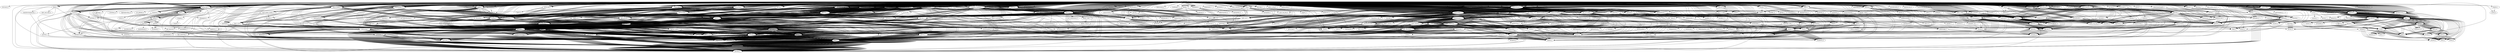 digraph analyze { 
analyze_->testconst_0
analyze_->indexit_0
analyze_->trnsfr_0
analyze_->nextchar_0
analyze_->lastchar_0
analyze_->blankout_0
analyze_->getatnumlist_1->zeroiti_0
analyze_->quiz_1->lastchar_0
analyze_->quiz_1->findcase_0
analyze_->quiz_1->uplow_0
analyze_->quiz_1->blankout_0
analyze_->quiz_1->explanation_1->lastchar_0
analyze_->askyn_1->explanation_1->lastchar_0
analyze_->askyn_1->lastchar_0
analyze_->top_to_bond_1->quiz_1->lastchar_0
analyze_->top_to_bond_1->quiz_1->findcase_0
analyze_->top_to_bond_1->quiz_1->uplow_0
analyze_->top_to_bond_1->quiz_1->blankout_0
analyze_->top_to_bond_1->quiz_1->explanation_1->lastchar_0
analyze_->top_to_bond_1->openfile_1->getname_1->blankout_0
analyze_->top_to_bond_1->openfile_1->getname_1->lastchar_0
analyze_->top_to_bond_1->openfile_1->getname_1->explanation_1->lastchar_0
analyze_->top_to_bond_1->openfile_1->getname_1->readquotestring_0
analyze_->top_to_bond_1->openfile_1->getname_1->nextchar_0
analyze_->top_to_bond_1->openfile_1->getname_1->nextblank_0
analyze_->top_to_bond_1->openfile_1->askyn_1->explanation_1->lastchar_0
analyze_->top_to_bond_1->openfile_1->askyn_1->lastchar_0
analyze_->top_to_bond_1->find_n_psf_1->blankout_0
analyze_->top_to_bond_1->find_n_psf_1->nextstring_1->nextchar_0
analyze_->top_to_bond_1->find_n_psf_1->nextstring_1->findnextchar_0
analyze_->top_to_bond_1->find_n_psf_1->nextstring_1->nextblank_0
analyze_->top_to_bond_1->askstop_1->askyn_1->explanation_1->lastchar_0
analyze_->top_to_bond_1->askstop_1->askyn_1->lastchar_0
analyze_->top_to_bond_1->checkdim_0
analyze_->top_to_bond_1->zeroiti_0
analyze_->top_to_bond_1->find_ambertyp_1->blankout_0
analyze_->top_to_bond_1->find_ambertyp_1->lastchar_0
analyze_->top_to_bond_1->read_amber_bonds_1->blankout_0
analyze_->top_to_bond_1->read_amber_bonds_1->lastchar_0
analyze_->top_to_bond_1->read_amber_bonds_1->checkdim_0
analyze_->getreal_1->blankout_0
analyze_->getreal_1->nextchar_0
analyze_->getreal_1->explanation_1->lastchar_0
analyze_->getreal_1->nextblank_0
analyze_->readcharges_1->quiz_1->lastchar_0
analyze_->readcharges_1->quiz_1->findcase_0
analyze_->readcharges_1->quiz_1->uplow_0
analyze_->readcharges_1->quiz_1->blankout_0
analyze_->readcharges_1->quiz_1->explanation_1->lastchar_0
analyze_->readcharges_1->askyn_1->explanation_1->lastchar_0
analyze_->readcharges_1->askyn_1->lastchar_0
analyze_->readcharges_1->openfile_1->getname_1->blankout_0
analyze_->readcharges_1->openfile_1->getname_1->lastchar_0
analyze_->readcharges_1->openfile_1->getname_1->explanation_1->lastchar_0
analyze_->readcharges_1->openfile_1->getname_1->readquotestring_0
analyze_->readcharges_1->openfile_1->getname_1->nextchar_0
analyze_->readcharges_1->openfile_1->getname_1->nextblank_0
analyze_->readcharges_1->openfile_1->askyn_1->explanation_1->lastchar_0
analyze_->readcharges_1->openfile_1->askyn_1->lastchar_0
analyze_->readcharges_1->find_n_psf_1->blankout_0
analyze_->readcharges_1->find_n_psf_1->nextstring_1->nextchar_0
analyze_->readcharges_1->find_n_psf_1->nextstring_1->findnextchar_0
analyze_->readcharges_1->find_n_psf_1->nextstring_1->nextblank_0
analyze_->readcharges_1->blankout_0
analyze_->readcharges_1->nextstring_1->nextchar_0
analyze_->readcharges_1->nextstring_1->findnextchar_0
analyze_->readcharges_1->nextstring_1->nextblank_0
analyze_->readcharges_1->askstop_1->askyn_1->explanation_1->lastchar_0
analyze_->readcharges_1->askstop_1->askyn_1->lastchar_0
analyze_->checkreschargesum_1->putreal_1->nextchar_0
analyze_->askstop_1->askyn_1->explanation_1->lastchar_0
analyze_->askstop_1->askyn_1->lastchar_0
analyze_->zeroiti_0
analyze_->zeroit_0
analyze_->getint_1->blankout_0
analyze_->getint_1->nextchar_0
analyze_->getint_1->explanation_1->lastchar_0
analyze_->getint_1->nextblank_0
analyze_->getint_1->askyn_1->explanation_1->lastchar_0
analyze_->getint_1->askyn_1->lastchar_0
analyze_->strip_cext_0
analyze_->openfile_1->getname_1->blankout_0
analyze_->openfile_1->getname_1->lastchar_0
analyze_->openfile_1->getname_1->explanation_1->lastchar_0
analyze_->openfile_1->getname_1->readquotestring_0
analyze_->openfile_1->getname_1->nextchar_0
analyze_->openfile_1->getname_1->nextblank_0
analyze_->openfile_1->askyn_1->explanation_1->lastchar_0
analyze_->openfile_1->askyn_1->lastchar_0
analyze_->datprt_1->blankout_0
analyze_->datprt_1->lastchar_0
analyze_->datprt_1->zeroiti_0
analyze_->datprt_1->date_and_time_0
analyze_->findchiral_1->zeroiti_0
analyze_->findchiral_1->listsame_0
analyze_->findchiral_1->comparetree_1->zeroiti_0
analyze_->openps_1->psheader_0
analyze_->openps_1->plothead_1->psshow_0
analyze_->openps_1->plothead_1->lastchar_0
analyze_->findsegres_0
analyze_->leftadjust4_0
analyze_->ca_to_bb_1->leftadjust4_0
analyze_->ramachandran_init_1->zeroiti_0
analyze_->torslistinp_1->quiz_1->lastchar_0
analyze_->torslistinp_1->quiz_1->findcase_0
analyze_->torslistinp_1->quiz_1->uplow_0
analyze_->torslistinp_1->quiz_1->blankout_0
analyze_->torslistinp_1->quiz_1->explanation_1->lastchar_0
analyze_->torslistinp_1->getresrange_1->reverseindex_1->zeroiti_0
analyze_->torslistinp_1->getresrange_1->findrange_0
analyze_->torslistinp_1->getresrange_1->getint_1->blankout_0
analyze_->torslistinp_1->getresrange_1->getint_1->nextchar_0
analyze_->torslistinp_1->getresrange_1->getint_1->explanation_1->lastchar_0
analyze_->torslistinp_1->getresrange_1->getint_1->nextblank_0
analyze_->torslistinp_1->getresrange_1->getint_1->askyn_1->explanation_1->lastchar_0
analyze_->torslistinp_1->getresrange_1->getint_1->askyn_1->lastchar_0
analyze_->torslistinp_1->getresrange_1->findsegres_0
analyze_->torslistinp_1->getresrange_1->askyn_1->explanation_1->lastchar_0
analyze_->torslistinp_1->getresrange_1->askyn_1->lastchar_0
analyze_->torslistinp_1->leftadjust4_0
analyze_->torslistinp_1->checktorbond_1->leftadjustn_1->blankout_0
analyze_->torslistinp_1->getint_1->blankout_0
analyze_->torslistinp_1->getint_1->nextchar_0
analyze_->torslistinp_1->getint_1->explanation_1->lastchar_0
analyze_->torslistinp_1->getint_1->nextblank_0
analyze_->torslistinp_1->getint_1->askyn_1->explanation_1->lastchar_0
analyze_->torslistinp_1->getint_1->askyn_1->lastchar_0
analyze_->torslistinp_1->getintline_1->blankout_0
analyze_->torslistinp_1->getintline_1->nextchar_0
analyze_->torslistinp_1->getintline_1->explanation_1->lastchar_0
analyze_->torslistinp_1->getintline_1->lastchar_0
analyze_->torslistinp_1->askyn_1->explanation_1->lastchar_0
analyze_->torslistinp_1->askyn_1->lastchar_0
analyze_->torslistinp_1->blankout_0
analyze_->getintline_1->blankout_0
analyze_->getintline_1->nextchar_0
analyze_->getintline_1->explanation_1->lastchar_0
analyze_->getintline_1->lastchar_0
analyze_->set_hbondlims_1->getreal_1->blankout_0
analyze_->set_hbondlims_1->getreal_1->nextchar_0
analyze_->set_hbondlims_1->getreal_1->explanation_1->lastchar_0
analyze_->set_hbondlims_1->getreal_1->nextblank_0
analyze_->gethbanchordef_1->quiz_1->lastchar_0
analyze_->gethbanchordef_1->quiz_1->findcase_0
analyze_->gethbanchordef_1->quiz_1->uplow_0
analyze_->gethbanchordef_1->quiz_1->blankout_0
analyze_->gethbanchordef_1->quiz_1->explanation_1->lastchar_0
analyze_->gethbanchordef_1->getnamelist_1->blankout_0
analyze_->gethbanchordef_1->getnamelist_1->lastchar_0
analyze_->gethbanchordef_1->getnamelist_1->openfile_1->getname_1->blankout_0
analyze_->gethbanchordef_1->getnamelist_1->openfile_1->getname_1->lastchar_0
analyze_->gethbanchordef_1->getnamelist_1->openfile_1->getname_1->explanation_1->lastchar_0
analyze_->gethbanchordef_1->getnamelist_1->openfile_1->getname_1->readquotestring_0
analyze_->gethbanchordef_1->getnamelist_1->openfile_1->getname_1->nextchar_0
analyze_->gethbanchordef_1->getnamelist_1->openfile_1->getname_1->nextblank_0
analyze_->gethbanchordef_1->getnamelist_1->openfile_1->askyn_1->explanation_1->lastchar_0
analyze_->gethbanchordef_1->getnamelist_1->openfile_1->askyn_1->lastchar_0
analyze_->gethbanchordef_1->getnamelist_1->askstop_1->askyn_1->explanation_1->lastchar_0
analyze_->gethbanchordef_1->getnamelist_1->askstop_1->askyn_1->lastchar_0
analyze_->gethbanchordef_1->definelist_1->indexit_0
analyze_->gethbanchordef_1->definelist_1->getlist_1->askyn_1->explanation_1->lastchar_0
analyze_->gethbanchordef_1->definelist_1->getlist_1->askyn_1->lastchar_0
analyze_->gethbanchordef_1->definelist_1->getlist_1->getname_1->blankout_0
analyze_->gethbanchordef_1->definelist_1->getlist_1->getname_1->lastchar_0
analyze_->gethbanchordef_1->definelist_1->getlist_1->getname_1->explanation_1->lastchar_0
analyze_->gethbanchordef_1->definelist_1->getlist_1->getname_1->readquotestring_0
analyze_->gethbanchordef_1->definelist_1->getlist_1->getname_1->nextchar_0
analyze_->gethbanchordef_1->definelist_1->getlist_1->getname_1->nextblank_0
analyze_->gethbanchordef_1->definelist_1->getlist_1->openfile_1->getname_1->blankout_0
analyze_->gethbanchordef_1->definelist_1->getlist_1->openfile_1->getname_1->lastchar_0
analyze_->gethbanchordef_1->definelist_1->getlist_1->openfile_1->getname_1->explanation_1->lastchar_0
analyze_->gethbanchordef_1->definelist_1->getlist_1->openfile_1->getname_1->readquotestring_0
analyze_->gethbanchordef_1->definelist_1->getlist_1->openfile_1->getname_1->nextchar_0
analyze_->gethbanchordef_1->definelist_1->getlist_1->openfile_1->getname_1->nextblank_0
analyze_->gethbanchordef_1->definelist_1->getlist_1->openfile_1->askyn_1->explanation_1->lastchar_0
analyze_->gethbanchordef_1->definelist_1->getlist_1->openfile_1->askyn_1->lastchar_0
analyze_->gethbanchordef_1->definelist_1->getlist_1->readfreelist_1->blankout_0
analyze_->gethbanchordef_1->definelist_1->getlist_1->readfreelist_1->lastchar_0
analyze_->gethbanchordef_1->definelist_1->getlist_1->readfreelist_1->nextstring_1->nextchar_0
analyze_->gethbanchordef_1->definelist_1->getlist_1->readfreelist_1->nextstring_1->findnextchar_0
analyze_->gethbanchordef_1->definelist_1->getlist_1->readfreelist_1->nextstring_1->nextblank_0
analyze_->gethbanchordef_1->definelist_1->getlist_1->blankout_0
analyze_->gethbanchordef_1->definelist_1->getlist_1->getrange_1->getint_1->blankout_0
analyze_->gethbanchordef_1->definelist_1->getlist_1->getrange_1->getint_1->nextchar_0
analyze_->gethbanchordef_1->definelist_1->getlist_1->getrange_1->getint_1->explanation_1->lastchar_0
analyze_->gethbanchordef_1->definelist_1->getlist_1->getrange_1->getint_1->nextblank_0
analyze_->gethbanchordef_1->definelist_1->getlist_1->getrange_1->getint_1->askyn_1->explanation_1->lastchar_0
analyze_->gethbanchordef_1->definelist_1->getlist_1->getrange_1->getint_1->askyn_1->lastchar_0
analyze_->gethbanchordef_1->definelist_1->trnsfi_0
analyze_->gethbanchordef_1->definelist_1->getint_1->blankout_0
analyze_->gethbanchordef_1->definelist_1->getint_1->nextchar_0
analyze_->gethbanchordef_1->definelist_1->getint_1->explanation_1->lastchar_0
analyze_->gethbanchordef_1->definelist_1->getint_1->nextblank_0
analyze_->gethbanchordef_1->definelist_1->getint_1->askyn_1->explanation_1->lastchar_0
analyze_->gethbanchordef_1->definelist_1->getint_1->askyn_1->lastchar_0
analyze_->gethbanchordef_1->definelist_1->getrange_1->getint_1->blankout_0
analyze_->gethbanchordef_1->definelist_1->getrange_1->getint_1->nextchar_0
analyze_->gethbanchordef_1->definelist_1->getrange_1->getint_1->explanation_1->lastchar_0
analyze_->gethbanchordef_1->definelist_1->getrange_1->getint_1->nextblank_0
analyze_->gethbanchordef_1->definelist_1->getrange_1->getint_1->askyn_1->explanation_1->lastchar_0
analyze_->gethbanchordef_1->definelist_1->getrange_1->getint_1->askyn_1->lastchar_0
analyze_->gethbanchordef_1->definelist_1->findrange_0
analyze_->gethbanchordef_1->definelist_1->askstop_1->askyn_1->explanation_1->lastchar_0
analyze_->gethbanchordef_1->definelist_1->askstop_1->askyn_1->lastchar_0
analyze_->gethbanchordef_1->askyn_1->explanation_1->lastchar_0
analyze_->gethbanchordef_1->askyn_1->lastchar_0
analyze_->gethbanchordef_1->getreal_1->blankout_0
analyze_->gethbanchordef_1->getreal_1->nextchar_0
analyze_->gethbanchordef_1->getreal_1->explanation_1->lastchar_0
analyze_->gethbanchordef_1->getreal_1->nextblank_0
analyze_->gethbanchordef_1->zeroiti_0
analyze_->gethbanchordef_1->readreal_0
analyze_->gethbanchordef_1->getanchormod_1->askyn_1->explanation_1->lastchar_0
analyze_->gethbanchordef_1->getanchormod_1->askyn_1->lastchar_0
analyze_->gethbanchordef_1->condenselist_1->printrange_1->writeint_0
analyze_->getname_1->blankout_0
analyze_->getname_1->lastchar_0
analyze_->getname_1->explanation_1->lastchar_0
analyze_->getname_1->readquotestring_0
analyze_->getname_1->nextchar_0
analyze_->getname_1->nextblank_0
analyze_->readtrack_1->blankout_0
analyze_->readtrack_1->lastchar_0
analyze_->readtrack_1->zeroiti_0
analyze_->readtrack_1->write_traj_lim_0
analyze_->gethphanchordef_1->zeroiti_0
analyze_->gethphanchordef_1->quiz_1->lastchar_0
analyze_->gethphanchordef_1->quiz_1->findcase_0
analyze_->gethphanchordef_1->quiz_1->uplow_0
analyze_->gethphanchordef_1->quiz_1->blankout_0
analyze_->gethphanchordef_1->quiz_1->explanation_1->lastchar_0
analyze_->gethphanchordef_1->definelist_1->indexit_0
analyze_->gethphanchordef_1->definelist_1->getlist_1->askyn_1->explanation_1->lastchar_0
analyze_->gethphanchordef_1->definelist_1->getlist_1->askyn_1->lastchar_0
analyze_->gethphanchordef_1->definelist_1->getlist_1->getname_1->blankout_0
analyze_->gethphanchordef_1->definelist_1->getlist_1->getname_1->lastchar_0
analyze_->gethphanchordef_1->definelist_1->getlist_1->getname_1->explanation_1->lastchar_0
analyze_->gethphanchordef_1->definelist_1->getlist_1->getname_1->readquotestring_0
analyze_->gethphanchordef_1->definelist_1->getlist_1->getname_1->nextchar_0
analyze_->gethphanchordef_1->definelist_1->getlist_1->getname_1->nextblank_0
analyze_->gethphanchordef_1->definelist_1->getlist_1->openfile_1->getname_1->blankout_0
analyze_->gethphanchordef_1->definelist_1->getlist_1->openfile_1->getname_1->lastchar_0
analyze_->gethphanchordef_1->definelist_1->getlist_1->openfile_1->getname_1->explanation_1->lastchar_0
analyze_->gethphanchordef_1->definelist_1->getlist_1->openfile_1->getname_1->readquotestring_0
analyze_->gethphanchordef_1->definelist_1->getlist_1->openfile_1->getname_1->nextchar_0
analyze_->gethphanchordef_1->definelist_1->getlist_1->openfile_1->getname_1->nextblank_0
analyze_->gethphanchordef_1->definelist_1->getlist_1->openfile_1->askyn_1->explanation_1->lastchar_0
analyze_->gethphanchordef_1->definelist_1->getlist_1->openfile_1->askyn_1->lastchar_0
analyze_->gethphanchordef_1->definelist_1->getlist_1->readfreelist_1->blankout_0
analyze_->gethphanchordef_1->definelist_1->getlist_1->readfreelist_1->lastchar_0
analyze_->gethphanchordef_1->definelist_1->getlist_1->readfreelist_1->nextstring_1->nextchar_0
analyze_->gethphanchordef_1->definelist_1->getlist_1->readfreelist_1->nextstring_1->findnextchar_0
analyze_->gethphanchordef_1->definelist_1->getlist_1->readfreelist_1->nextstring_1->nextblank_0
analyze_->gethphanchordef_1->definelist_1->getlist_1->blankout_0
analyze_->gethphanchordef_1->definelist_1->getlist_1->getrange_1->getint_1->blankout_0
analyze_->gethphanchordef_1->definelist_1->getlist_1->getrange_1->getint_1->nextchar_0
analyze_->gethphanchordef_1->definelist_1->getlist_1->getrange_1->getint_1->explanation_1->lastchar_0
analyze_->gethphanchordef_1->definelist_1->getlist_1->getrange_1->getint_1->nextblank_0
analyze_->gethphanchordef_1->definelist_1->getlist_1->getrange_1->getint_1->askyn_1->explanation_1->lastchar_0
analyze_->gethphanchordef_1->definelist_1->getlist_1->getrange_1->getint_1->askyn_1->lastchar_0
analyze_->gethphanchordef_1->definelist_1->trnsfi_0
analyze_->gethphanchordef_1->definelist_1->getint_1->blankout_0
analyze_->gethphanchordef_1->definelist_1->getint_1->nextchar_0
analyze_->gethphanchordef_1->definelist_1->getint_1->explanation_1->lastchar_0
analyze_->gethphanchordef_1->definelist_1->getint_1->nextblank_0
analyze_->gethphanchordef_1->definelist_1->getint_1->askyn_1->explanation_1->lastchar_0
analyze_->gethphanchordef_1->definelist_1->getint_1->askyn_1->lastchar_0
analyze_->gethphanchordef_1->definelist_1->getrange_1->getint_1->blankout_0
analyze_->gethphanchordef_1->definelist_1->getrange_1->getint_1->nextchar_0
analyze_->gethphanchordef_1->definelist_1->getrange_1->getint_1->explanation_1->lastchar_0
analyze_->gethphanchordef_1->definelist_1->getrange_1->getint_1->nextblank_0
analyze_->gethphanchordef_1->definelist_1->getrange_1->getint_1->askyn_1->explanation_1->lastchar_0
analyze_->gethphanchordef_1->definelist_1->getrange_1->getint_1->askyn_1->lastchar_0
analyze_->gethphanchordef_1->definelist_1->findrange_0
analyze_->gethphanchordef_1->definelist_1->askstop_1->askyn_1->explanation_1->lastchar_0
analyze_->gethphanchordef_1->definelist_1->askstop_1->askyn_1->lastchar_0
analyze_->gethphanchordef_1->getreal_1->blankout_0
analyze_->gethphanchordef_1->getreal_1->nextchar_0
analyze_->gethphanchordef_1->getreal_1->explanation_1->lastchar_0
analyze_->gethphanchordef_1->getreal_1->nextblank_0
analyze_->gethphanchordef_1->askyn_1->explanation_1->lastchar_0
analyze_->gethphanchordef_1->askyn_1->lastchar_0
analyze_->gethphanchordef_1->readreal_0
analyze_->gethphanchordef_1->getanchormod_1->askyn_1->explanation_1->lastchar_0
analyze_->gethphanchordef_1->getanchormod_1->askyn_1->lastchar_0
analyze_->extend_nnlist_1->getint_1->blankout_0
analyze_->extend_nnlist_1->getint_1->nextchar_0
analyze_->extend_nnlist_1->getint_1->explanation_1->lastchar_0
analyze_->extend_nnlist_1->getint_1->nextblank_0
analyze_->extend_nnlist_1->getint_1->askyn_1->explanation_1->lastchar_0
analyze_->extend_nnlist_1->getint_1->askyn_1->lastchar_0
analyze_->getsltbanchordef_1->zeroiti_0
analyze_->getsltbanchordef_1->zeroit_0
analyze_->getsltbanchordef_1->quiz_1->lastchar_0
analyze_->getsltbanchordef_1->quiz_1->findcase_0
analyze_->getsltbanchordef_1->quiz_1->uplow_0
analyze_->getsltbanchordef_1->quiz_1->blankout_0
analyze_->getsltbanchordef_1->quiz_1->explanation_1->lastchar_0
analyze_->getsltbanchordef_1->getreal_1->blankout_0
analyze_->getsltbanchordef_1->getreal_1->nextchar_0
analyze_->getsltbanchordef_1->getreal_1->explanation_1->lastchar_0
analyze_->getsltbanchordef_1->getreal_1->nextblank_0
analyze_->getsltbanchordef_1->readreal_0
analyze_->getsltbanchordef_1->leftadjustn_1->blankout_0
analyze_->getsltbanchordef_1->definelist_1->indexit_0
analyze_->getsltbanchordef_1->definelist_1->getlist_1->askyn_1->explanation_1->lastchar_0
analyze_->getsltbanchordef_1->definelist_1->getlist_1->askyn_1->lastchar_0
analyze_->getsltbanchordef_1->definelist_1->getlist_1->getname_1->blankout_0
analyze_->getsltbanchordef_1->definelist_1->getlist_1->getname_1->lastchar_0
analyze_->getsltbanchordef_1->definelist_1->getlist_1->getname_1->explanation_1->lastchar_0
analyze_->getsltbanchordef_1->definelist_1->getlist_1->getname_1->readquotestring_0
analyze_->getsltbanchordef_1->definelist_1->getlist_1->getname_1->nextchar_0
analyze_->getsltbanchordef_1->definelist_1->getlist_1->getname_1->nextblank_0
analyze_->getsltbanchordef_1->definelist_1->getlist_1->openfile_1->getname_1->blankout_0
analyze_->getsltbanchordef_1->definelist_1->getlist_1->openfile_1->getname_1->lastchar_0
analyze_->getsltbanchordef_1->definelist_1->getlist_1->openfile_1->getname_1->explanation_1->lastchar_0
analyze_->getsltbanchordef_1->definelist_1->getlist_1->openfile_1->getname_1->readquotestring_0
analyze_->getsltbanchordef_1->definelist_1->getlist_1->openfile_1->getname_1->nextchar_0
analyze_->getsltbanchordef_1->definelist_1->getlist_1->openfile_1->getname_1->nextblank_0
analyze_->getsltbanchordef_1->definelist_1->getlist_1->openfile_1->askyn_1->explanation_1->lastchar_0
analyze_->getsltbanchordef_1->definelist_1->getlist_1->openfile_1->askyn_1->lastchar_0
analyze_->getsltbanchordef_1->definelist_1->getlist_1->readfreelist_1->blankout_0
analyze_->getsltbanchordef_1->definelist_1->getlist_1->readfreelist_1->lastchar_0
analyze_->getsltbanchordef_1->definelist_1->getlist_1->readfreelist_1->nextstring_1->nextchar_0
analyze_->getsltbanchordef_1->definelist_1->getlist_1->readfreelist_1->nextstring_1->findnextchar_0
analyze_->getsltbanchordef_1->definelist_1->getlist_1->readfreelist_1->nextstring_1->nextblank_0
analyze_->getsltbanchordef_1->definelist_1->getlist_1->blankout_0
analyze_->getsltbanchordef_1->definelist_1->getlist_1->getrange_1->getint_1->blankout_0
analyze_->getsltbanchordef_1->definelist_1->getlist_1->getrange_1->getint_1->nextchar_0
analyze_->getsltbanchordef_1->definelist_1->getlist_1->getrange_1->getint_1->explanation_1->lastchar_0
analyze_->getsltbanchordef_1->definelist_1->getlist_1->getrange_1->getint_1->nextblank_0
analyze_->getsltbanchordef_1->definelist_1->getlist_1->getrange_1->getint_1->askyn_1->explanation_1->lastchar_0
analyze_->getsltbanchordef_1->definelist_1->getlist_1->getrange_1->getint_1->askyn_1->lastchar_0
analyze_->getsltbanchordef_1->definelist_1->trnsfi_0
analyze_->getsltbanchordef_1->definelist_1->getint_1->blankout_0
analyze_->getsltbanchordef_1->definelist_1->getint_1->nextchar_0
analyze_->getsltbanchordef_1->definelist_1->getint_1->explanation_1->lastchar_0
analyze_->getsltbanchordef_1->definelist_1->getint_1->nextblank_0
analyze_->getsltbanchordef_1->definelist_1->getint_1->askyn_1->explanation_1->lastchar_0
analyze_->getsltbanchordef_1->definelist_1->getint_1->askyn_1->lastchar_0
analyze_->getsltbanchordef_1->definelist_1->getrange_1->getint_1->blankout_0
analyze_->getsltbanchordef_1->definelist_1->getrange_1->getint_1->nextchar_0
analyze_->getsltbanchordef_1->definelist_1->getrange_1->getint_1->explanation_1->lastchar_0
analyze_->getsltbanchordef_1->definelist_1->getrange_1->getint_1->nextblank_0
analyze_->getsltbanchordef_1->definelist_1->getrange_1->getint_1->askyn_1->explanation_1->lastchar_0
analyze_->getsltbanchordef_1->definelist_1->getrange_1->getint_1->askyn_1->lastchar_0
analyze_->getsltbanchordef_1->definelist_1->findrange_0
analyze_->getsltbanchordef_1->definelist_1->askstop_1->askyn_1->explanation_1->lastchar_0
analyze_->getsltbanchordef_1->definelist_1->askstop_1->askyn_1->lastchar_0
analyze_->getsltbanchordef_1->askyn_1->explanation_1->lastchar_0
analyze_->getsltbanchordef_1->askyn_1->lastchar_0
analyze_->getsltbanchordef_1->getanchormod_1->askyn_1->explanation_1->lastchar_0
analyze_->getsltbanchordef_1->getanchormod_1->askyn_1->lastchar_0
analyze_->getmpxbdef_1->zeroiti_0
analyze_->getmpxbdef_1->quiz_1->lastchar_0
analyze_->getmpxbdef_1->quiz_1->findcase_0
analyze_->getmpxbdef_1->quiz_1->uplow_0
analyze_->getmpxbdef_1->quiz_1->blankout_0
analyze_->getmpxbdef_1->quiz_1->explanation_1->lastchar_0
analyze_->getmpxbdef_1->definelist_1->indexit_0
analyze_->getmpxbdef_1->definelist_1->getlist_1->askyn_1->explanation_1->lastchar_0
analyze_->getmpxbdef_1->definelist_1->getlist_1->askyn_1->lastchar_0
analyze_->getmpxbdef_1->definelist_1->getlist_1->getname_1->blankout_0
analyze_->getmpxbdef_1->definelist_1->getlist_1->getname_1->lastchar_0
analyze_->getmpxbdef_1->definelist_1->getlist_1->getname_1->explanation_1->lastchar_0
analyze_->getmpxbdef_1->definelist_1->getlist_1->getname_1->readquotestring_0
analyze_->getmpxbdef_1->definelist_1->getlist_1->getname_1->nextchar_0
analyze_->getmpxbdef_1->definelist_1->getlist_1->getname_1->nextblank_0
analyze_->getmpxbdef_1->definelist_1->getlist_1->openfile_1->getname_1->blankout_0
analyze_->getmpxbdef_1->definelist_1->getlist_1->openfile_1->getname_1->lastchar_0
analyze_->getmpxbdef_1->definelist_1->getlist_1->openfile_1->getname_1->explanation_1->lastchar_0
analyze_->getmpxbdef_1->definelist_1->getlist_1->openfile_1->getname_1->readquotestring_0
analyze_->getmpxbdef_1->definelist_1->getlist_1->openfile_1->getname_1->nextchar_0
analyze_->getmpxbdef_1->definelist_1->getlist_1->openfile_1->getname_1->nextblank_0
analyze_->getmpxbdef_1->definelist_1->getlist_1->openfile_1->askyn_1->explanation_1->lastchar_0
analyze_->getmpxbdef_1->definelist_1->getlist_1->openfile_1->askyn_1->lastchar_0
analyze_->getmpxbdef_1->definelist_1->getlist_1->readfreelist_1->blankout_0
analyze_->getmpxbdef_1->definelist_1->getlist_1->readfreelist_1->lastchar_0
analyze_->getmpxbdef_1->definelist_1->getlist_1->readfreelist_1->nextstring_1->nextchar_0
analyze_->getmpxbdef_1->definelist_1->getlist_1->readfreelist_1->nextstring_1->findnextchar_0
analyze_->getmpxbdef_1->definelist_1->getlist_1->readfreelist_1->nextstring_1->nextblank_0
analyze_->getmpxbdef_1->definelist_1->getlist_1->blankout_0
analyze_->getmpxbdef_1->definelist_1->getlist_1->getrange_1->getint_1->blankout_0
analyze_->getmpxbdef_1->definelist_1->getlist_1->getrange_1->getint_1->nextchar_0
analyze_->getmpxbdef_1->definelist_1->getlist_1->getrange_1->getint_1->explanation_1->lastchar_0
analyze_->getmpxbdef_1->definelist_1->getlist_1->getrange_1->getint_1->nextblank_0
analyze_->getmpxbdef_1->definelist_1->getlist_1->getrange_1->getint_1->askyn_1->explanation_1->lastchar_0
analyze_->getmpxbdef_1->definelist_1->getlist_1->getrange_1->getint_1->askyn_1->lastchar_0
analyze_->getmpxbdef_1->definelist_1->trnsfi_0
analyze_->getmpxbdef_1->definelist_1->getint_1->blankout_0
analyze_->getmpxbdef_1->definelist_1->getint_1->nextchar_0
analyze_->getmpxbdef_1->definelist_1->getint_1->explanation_1->lastchar_0
analyze_->getmpxbdef_1->definelist_1->getint_1->nextblank_0
analyze_->getmpxbdef_1->definelist_1->getint_1->askyn_1->explanation_1->lastchar_0
analyze_->getmpxbdef_1->definelist_1->getint_1->askyn_1->lastchar_0
analyze_->getmpxbdef_1->definelist_1->getrange_1->getint_1->blankout_0
analyze_->getmpxbdef_1->definelist_1->getrange_1->getint_1->nextchar_0
analyze_->getmpxbdef_1->definelist_1->getrange_1->getint_1->explanation_1->lastchar_0
analyze_->getmpxbdef_1->definelist_1->getrange_1->getint_1->nextblank_0
analyze_->getmpxbdef_1->definelist_1->getrange_1->getint_1->askyn_1->explanation_1->lastchar_0
analyze_->getmpxbdef_1->definelist_1->getrange_1->getint_1->askyn_1->lastchar_0
analyze_->getmpxbdef_1->definelist_1->findrange_0
analyze_->getmpxbdef_1->definelist_1->askstop_1->askyn_1->explanation_1->lastchar_0
analyze_->getmpxbdef_1->definelist_1->askstop_1->askyn_1->lastchar_0
analyze_->getmpxbdef_1->askstop_1->askyn_1->explanation_1->lastchar_0
analyze_->getmpxbdef_1->askstop_1->askyn_1->lastchar_0
analyze_->modrepats_1->askyn_1->explanation_1->lastchar_0
analyze_->modrepats_1->askyn_1->lastchar_0
analyze_->modrepats_1->getname_1->blankout_0
analyze_->modrepats_1->getname_1->lastchar_0
analyze_->modrepats_1->getname_1->explanation_1->lastchar_0
analyze_->modrepats_1->getname_1->readquotestring_0
analyze_->modrepats_1->getname_1->nextchar_0
analyze_->modrepats_1->getname_1->nextblank_0
analyze_->getresrange_1->reverseindex_1->zeroiti_0
analyze_->getresrange_1->findrange_0
analyze_->getresrange_1->getint_1->blankout_0
analyze_->getresrange_1->getint_1->nextchar_0
analyze_->getresrange_1->getint_1->explanation_1->lastchar_0
analyze_->getresrange_1->getint_1->nextblank_0
analyze_->getresrange_1->getint_1->askyn_1->explanation_1->lastchar_0
analyze_->getresrange_1->getint_1->askyn_1->lastchar_0
analyze_->getresrange_1->findsegres_0
analyze_->getresrange_1->askyn_1->explanation_1->lastchar_0
analyze_->getresrange_1->askyn_1->lastchar_0
analyze_->compare_rrdist_1->read_rrdist_1->openfile_1->getname_1->blankout_0
analyze_->compare_rrdist_1->read_rrdist_1->openfile_1->getname_1->lastchar_0
analyze_->compare_rrdist_1->read_rrdist_1->openfile_1->getname_1->explanation_1->lastchar_0
analyze_->compare_rrdist_1->read_rrdist_1->openfile_1->getname_1->readquotestring_0
analyze_->compare_rrdist_1->read_rrdist_1->openfile_1->getname_1->nextchar_0
analyze_->compare_rrdist_1->read_rrdist_1->openfile_1->getname_1->nextblank_0
analyze_->compare_rrdist_1->read_rrdist_1->openfile_1->askyn_1->explanation_1->lastchar_0
analyze_->compare_rrdist_1->read_rrdist_1->openfile_1->askyn_1->lastchar_0
analyze_->compare_rrdist_1->openfile_1->getname_1->blankout_0
analyze_->compare_rrdist_1->openfile_1->getname_1->lastchar_0
analyze_->compare_rrdist_1->openfile_1->getname_1->explanation_1->lastchar_0
analyze_->compare_rrdist_1->openfile_1->getname_1->readquotestring_0
analyze_->compare_rrdist_1->openfile_1->getname_1->nextchar_0
analyze_->compare_rrdist_1->openfile_1->getname_1->nextblank_0
analyze_->compare_rrdist_1->openfile_1->askyn_1->explanation_1->lastchar_0
analyze_->compare_rrdist_1->openfile_1->askyn_1->lastchar_0
analyze_->compare_rrdist_1->askyn_1->explanation_1->lastchar_0
analyze_->compare_rrdist_1->askyn_1->lastchar_0
analyze_->compare_rrdist_1->getreal_1->blankout_0
analyze_->compare_rrdist_1->getreal_1->nextchar_0
analyze_->compare_rrdist_1->getreal_1->explanation_1->lastchar_0
analyze_->compare_rrdist_1->getreal_1->nextblank_0
analyze_->compare_rrdist_1->zeroit_0
analyze_->compare_rrdist_1->openps_1->psheader_0
analyze_->compare_rrdist_1->openps_1->plothead_1->psshow_0
analyze_->compare_rrdist_1->openps_1->plothead_1->lastchar_0
analyze_->compare_rrdist_1->getint_1->blankout_0
analyze_->compare_rrdist_1->getint_1->nextchar_0
analyze_->compare_rrdist_1->getint_1->explanation_1->lastchar_0
analyze_->compare_rrdist_1->getint_1->nextblank_0
analyze_->compare_rrdist_1->getint_1->askyn_1->explanation_1->lastchar_0
analyze_->compare_rrdist_1->getint_1->askyn_1->lastchar_0
analyze_->compare_rrdist_1->indexit_0
analyze_->compare_rrdist_1->plotmat_1->pswrite_1->writeint_0
analyze_->compare_rrdist_1->plotmat_1->psshow_0
analyze_->compare_rrdist_1->plotmat_1->write_traj_lim_0
analyze_->compare_rrdist_1->plotmat_1->rrgbcolor_0
analyze_->compare_rrdist_1->plotmat_1->rgbcolor_0
analyze_->compare_rrdist_1->plotmat_1->roundlim_0
analyze_->compare_rrdist_1->plotmat_1->roundlimint_0
analyze_->compare_rrdist_1->plotmat_1->drawrect_1->rgbcolor_0
analyze_->compare_rrdist_1->plotmat_1->drawrect_1->pswrite_1->writeint_0
analyze_->compare_rrdist_1->colcodeminmax_1->rgbcolor_0
analyze_->compare_rrdist_1->colcodeminmax_1->drawrect_1->rgbcolor_0
analyze_->compare_rrdist_1->colcodeminmax_1->drawrect_1->pswrite_1->writeint_0
analyze_->compare_bondmat_1->read_bondmat_1->openfile_1->getname_1->blankout_0
analyze_->compare_bondmat_1->read_bondmat_1->openfile_1->getname_1->lastchar_0
analyze_->compare_bondmat_1->read_bondmat_1->openfile_1->getname_1->explanation_1->lastchar_0
analyze_->compare_bondmat_1->read_bondmat_1->openfile_1->getname_1->readquotestring_0
analyze_->compare_bondmat_1->read_bondmat_1->openfile_1->getname_1->nextchar_0
analyze_->compare_bondmat_1->read_bondmat_1->openfile_1->getname_1->nextblank_0
analyze_->compare_bondmat_1->read_bondmat_1->openfile_1->askyn_1->explanation_1->lastchar_0
analyze_->compare_bondmat_1->read_bondmat_1->openfile_1->askyn_1->lastchar_0
analyze_->compare_bondmat_1->read_bondmat_1->indexit_0
analyze_->compare_bondmat_1->read_bondmat_1->blankout_0
analyze_->compare_bondmat_1->read_bondmat_1->lastchar_0
analyze_->compare_bondmat_1->openfile_1->getname_1->blankout_0
analyze_->compare_bondmat_1->openfile_1->getname_1->lastchar_0
analyze_->compare_bondmat_1->openfile_1->getname_1->explanation_1->lastchar_0
analyze_->compare_bondmat_1->openfile_1->getname_1->readquotestring_0
analyze_->compare_bondmat_1->openfile_1->getname_1->nextchar_0
analyze_->compare_bondmat_1->openfile_1->getname_1->nextblank_0
analyze_->compare_bondmat_1->openfile_1->askyn_1->explanation_1->lastchar_0
analyze_->compare_bondmat_1->openfile_1->askyn_1->lastchar_0
analyze_->compare_bondmat_1->quiz_1->lastchar_0
analyze_->compare_bondmat_1->quiz_1->findcase_0
analyze_->compare_bondmat_1->quiz_1->uplow_0
analyze_->compare_bondmat_1->quiz_1->blankout_0
analyze_->compare_bondmat_1->quiz_1->explanation_1->lastchar_0
analyze_->compare_bondmat_1->zeroit_0
analyze_->compare_bondmat_1->getreal_1->blankout_0
analyze_->compare_bondmat_1->getreal_1->nextchar_0
analyze_->compare_bondmat_1->getreal_1->explanation_1->lastchar_0
analyze_->compare_bondmat_1->getreal_1->nextblank_0
analyze_->compare_bondmat_1->openps_1->psheader_0
analyze_->compare_bondmat_1->openps_1->plothead_1->psshow_0
analyze_->compare_bondmat_1->openps_1->plothead_1->lastchar_0
analyze_->compare_bondmat_1->getint_1->blankout_0
analyze_->compare_bondmat_1->getint_1->nextchar_0
analyze_->compare_bondmat_1->getint_1->explanation_1->lastchar_0
analyze_->compare_bondmat_1->getint_1->nextblank_0
analyze_->compare_bondmat_1->getint_1->askyn_1->explanation_1->lastchar_0
analyze_->compare_bondmat_1->getint_1->askyn_1->lastchar_0
analyze_->compare_bondmat_1->indexit_0
analyze_->compare_bondmat_1->plotmat_1->pswrite_1->writeint_0
analyze_->compare_bondmat_1->plotmat_1->psshow_0
analyze_->compare_bondmat_1->plotmat_1->write_traj_lim_0
analyze_->compare_bondmat_1->plotmat_1->rrgbcolor_0
analyze_->compare_bondmat_1->plotmat_1->rgbcolor_0
analyze_->compare_bondmat_1->plotmat_1->roundlim_0
analyze_->compare_bondmat_1->plotmat_1->roundlimint_0
analyze_->compare_bondmat_1->plotmat_1->drawrect_1->rgbcolor_0
analyze_->compare_bondmat_1->plotmat_1->drawrect_1->pswrite_1->writeint_0
analyze_->compare_bondmat_1->colcodeminmax_1->rgbcolor_0
analyze_->compare_bondmat_1->colcodeminmax_1->drawrect_1->rgbcolor_0
analyze_->compare_bondmat_1->colcodeminmax_1->drawrect_1->pswrite_1->writeint_0
analyze_->compare_rmsf_1->read_rmsf_1->openfile_1->getname_1->blankout_0
analyze_->compare_rmsf_1->read_rmsf_1->openfile_1->getname_1->lastchar_0
analyze_->compare_rmsf_1->read_rmsf_1->openfile_1->getname_1->explanation_1->lastchar_0
analyze_->compare_rmsf_1->read_rmsf_1->openfile_1->getname_1->readquotestring_0
analyze_->compare_rmsf_1->read_rmsf_1->openfile_1->getname_1->nextchar_0
analyze_->compare_rmsf_1->read_rmsf_1->openfile_1->getname_1->nextblank_0
analyze_->compare_rmsf_1->read_rmsf_1->openfile_1->askyn_1->explanation_1->lastchar_0
analyze_->compare_rmsf_1->read_rmsf_1->openfile_1->askyn_1->lastchar_0
analyze_->compare_rmsf_1->read_rmsf_1->zeroit_0
analyze_->compare_rmsf_1->openfile_1->getname_1->blankout_0
analyze_->compare_rmsf_1->openfile_1->getname_1->lastchar_0
analyze_->compare_rmsf_1->openfile_1->getname_1->explanation_1->lastchar_0
analyze_->compare_rmsf_1->openfile_1->getname_1->readquotestring_0
analyze_->compare_rmsf_1->openfile_1->getname_1->nextchar_0
analyze_->compare_rmsf_1->openfile_1->getname_1->nextblank_0
analyze_->compare_rmsf_1->openfile_1->askyn_1->explanation_1->lastchar_0
analyze_->compare_rmsf_1->openfile_1->askyn_1->lastchar_0
analyze_->compare_rmsf_1->zeroit_0
analyze_->writeconf_1->set_pdbinfo_0
analyze_->writeconf_1->setcol_0
analyze_->writeconf_1->nnlist_1->nninit_1->zeroiti_0
analyze_->writeconf_1->nnlist_1->nnlist0o_1->decidebondcut_0
analyze_->writeconf_1->nnlist_1->nnlist0o_1->savebond_0
analyze_->writeconf_1->nnlist_1->nnlist0_1->nnlist00_1->extension_1->askstop_1->askyn_1->explanation_1->lastchar_0
analyze_->writeconf_1->nnlist_1->nnlist0_1->nnlist00_1->extension_1->askstop_1->askyn_1->lastchar_0
analyze_->writeconf_1->nnlist_1->nnlist0_1->nnlist00_1->gridspace_1->zeroiti_0
analyze_->writeconf_1->nnlist_1->nnlist0_1->nnlist00_1->savebond_0
analyze_->writeconf_1->nnlist_1->nnlist0_1->nnlist00_1->maybehbond_0
analyze_->writeconf_1->nnlist_1->nnlist0_1->nnlist00_1->get_heavyat_0
analyze_->writeconf_1->nnlist_1->nnlist0_1->nnlist00_1->checkhbclose_0
analyze_->writeconf_1->nnlist_1->nnlist0_1->nnlist00_1->angdistw_0
analyze_->writeconf_1->nnlist_1->nnlist0_1->nnlist00_1->checkhblist_0
analyze_->writeconf_1->nnlist_1->nnlist0_1->nninit_1->zeroiti_0
analyze_->writeconf_1->nnlist_1->nnlist0_1->nnlist0o_1->decidebondcut_0
analyze_->writeconf_1->nnlist_1->nnlist0_1->nnlist0o_1->savebond_0
analyze_->writeconf_1->nnlist_1->trnsfi_0
analyze_->writeconf_1->bondord_1->leftadjust4_0
analyze_->writeconf_1->bondord_1->swapng_1->swapi4_0
analyze_->writeconf_1->getseg4_1->leftadjustline_1->nextchar_0
analyze_->writeconf_1->leftadjust4_0
analyze_->writeconf_1->lastchar_0
analyze_->writeconf_1->getname_1->blankout_0
analyze_->writeconf_1->getname_1->lastchar_0
analyze_->writeconf_1->getname_1->explanation_1->lastchar_0
analyze_->writeconf_1->getname_1->readquotestring_0
analyze_->writeconf_1->getname_1->nextchar_0
analyze_->writeconf_1->getname_1->nextblank_0
analyze_->writeconf_1->leftadjustn_1->blankout_0
analyze_->writeconf_1->nextchar_0
analyze_->writeconf_1->zeroiti_0
analyze_->writeconf_1->nextblank_0
analyze_->writeconf_1->askyn_1->explanation_1->lastchar_0
analyze_->writeconf_1->askyn_1->lastchar_0
analyze_->writeconf_1->trnsfr_0
analyze_->writeconf_1->createrec_1->setcol_0
analyze_->writeconf_1->createrec_1->putreal_1->nextchar_0
analyze_->writeconf_1->createrec_1->leftadjustline_1->nextchar_0
analyze_->writeconf_1->createrec_1->writeitem_1->blankout_0
analyze_->writeconf_1->createrec_1->changeprot_1->leftadjustn_1->blankout_0
analyze_->writeconf_1->writefree_0
analyze_->writeconf_1->leftadjustline_1->nextchar_0
analyze_->writeconf_1->rightadjustline_0
analyze_->writeconf_1->writeout_1->nextblank_0
analyze_->writeconf_1->writeout_1->writeline_0
analyze_->writeconf_1->writeout_1->nextchar_0
analyze_->writeconf_1->writeout_1->lastchar_0
analyze_->writeconf_1->writeout_1->blankout_0
analyze_->writeconf_1->writeout_1->askstop_1->askyn_1->explanation_1->lastchar_0
analyze_->writeconf_1->writeout_1->askstop_1->askyn_1->lastchar_0
analyze_->writeconf_1->writeout_1->leftadjustline_1->nextchar_0
analyze_->writeconf_1->writeout_1->askyn_1->explanation_1->lastchar_0
analyze_->writeconf_1->writeout_1->askyn_1->lastchar_0
analyze_->readax_0
analyze_->setpbccell_1->pbctype_1->quiz_1->lastchar_0
analyze_->setpbccell_1->pbctype_1->quiz_1->findcase_0
analyze_->setpbccell_1->pbctype_1->quiz_1->uplow_0
analyze_->setpbccell_1->pbctype_1->quiz_1->blankout_0
analyze_->setpbccell_1->pbctype_1->quiz_1->explanation_1->lastchar_0
analyze_->setpbccell_1->pbcsize_1->getreal_1->blankout_0
analyze_->setpbccell_1->pbcsize_1->getreal_1->nextchar_0
analyze_->setpbccell_1->pbcsize_1->getreal_1->explanation_1->lastchar_0
analyze_->setpbccell_1->pbcsize_1->getreal_1->nextblank_0
analyze_->setpbccell_1->readimg_1->quiz_1->lastchar_0
analyze_->setpbccell_1->readimg_1->quiz_1->findcase_0
analyze_->setpbccell_1->readimg_1->quiz_1->uplow_0
analyze_->setpbccell_1->readimg_1->quiz_1->blankout_0
analyze_->setpbccell_1->readimg_1->quiz_1->explanation_1->lastchar_0
analyze_->setpbccell_1->readimg_1->openfile_1->getname_1->blankout_0
analyze_->setpbccell_1->readimg_1->openfile_1->getname_1->lastchar_0
analyze_->setpbccell_1->readimg_1->openfile_1->getname_1->explanation_1->lastchar_0
analyze_->setpbccell_1->readimg_1->openfile_1->getname_1->readquotestring_0
analyze_->setpbccell_1->readimg_1->openfile_1->getname_1->nextchar_0
analyze_->setpbccell_1->readimg_1->openfile_1->getname_1->nextblank_0
analyze_->setpbccell_1->readimg_1->openfile_1->askyn_1->explanation_1->lastchar_0
analyze_->setpbccell_1->readimg_1->openfile_1->askyn_1->lastchar_0
analyze_->setpbccell_1->readimg_1->getreal_1->blankout_0
analyze_->setpbccell_1->readimg_1->getreal_1->nextchar_0
analyze_->setpbccell_1->readimg_1->getreal_1->explanation_1->lastchar_0
analyze_->setpbccell_1->readimg_1->getreal_1->nextblank_0
analyze_->setpbccell_1->readimg_1->zeroit_0
analyze_->setpbccell_1->crorgn_1->zeroit_0
analyze_->setpbccell_1->crorgn_1->trnsfr_0
analyze_->setpbccell_1->crorgn_1->rotate_c_1->check_rotmat_0
analyze_->setpbccell_1->crorgn_1->rotate_c_1->trnsfr_0
analyze_->setpbccell_1->prtcell_1->vprd_0
analyze_->pbcdist_1->arrdiff_0
analyze_->pbcdist_1->genimdist_0
analyze_->arrdiff_0
analyze_->setmolres_1->askyn_1->explanation_1->lastchar_0
analyze_->setmolres_1->askyn_1->lastchar_0
analyze_->printbondthres_1->decidebondcut_0
analyze_->prtcell_1->vprd_0
analyze_->getring_1->getint_1->blankout_0
analyze_->getring_1->getint_1->nextchar_0
analyze_->getring_1->getint_1->explanation_1->lastchar_0
analyze_->getring_1->getint_1->nextblank_0
analyze_->getring_1->getint_1->askyn_1->explanation_1->lastchar_0
analyze_->getring_1->getint_1->askyn_1->lastchar_0
analyze_->getring_1->leftadjust4_0
analyze_->findrange_0
analyze_->findresnum_0
analyze_->leftadjustn_1->blankout_0
analyze_->findprotbackbone_1->leftadjust4_0
analyze_->findprotbackbone_1->askyn_1->explanation_1->lastchar_0
analyze_->findprotbackbone_1->askyn_1->lastchar_0
analyze_->readmap_0
analyze_->delphigrid_1->getreal_1->blankout_0
analyze_->delphigrid_1->getreal_1->nextchar_0
analyze_->delphigrid_1->getreal_1->explanation_1->lastchar_0
analyze_->delphigrid_1->getreal_1->nextblank_0
analyze_->delphigrid_1->interpolate_0
analyze_->delphigrid_1->fillinterpolate_0
analyze_->getrange_1->getint_1->blankout_0
analyze_->getrange_1->getint_1->nextchar_0
analyze_->getrange_1->getint_1->explanation_1->lastchar_0
analyze_->getrange_1->getint_1->nextblank_0
analyze_->getrange_1->getint_1->askyn_1->explanation_1->lastchar_0
analyze_->getrange_1->getint_1->askyn_1->lastchar_0
analyze_->trnsfi_0
analyze_->select_1->readint_0
analyze_->select_1->zeroiti_0
analyze_->select_1->quiz_1->lastchar_0
analyze_->select_1->quiz_1->findcase_0
analyze_->select_1->quiz_1->uplow_0
analyze_->select_1->quiz_1->blankout_0
analyze_->select_1->quiz_1->explanation_1->lastchar_0
analyze_->select_1->blankout_0
analyze_->select_1->getname_1->blankout_0
analyze_->select_1->getname_1->lastchar_0
analyze_->select_1->getname_1->explanation_1->lastchar_0
analyze_->select_1->getname_1->readquotestring_0
analyze_->select_1->getname_1->nextchar_0
analyze_->select_1->getname_1->nextblank_0
analyze_->select_1->askstop_1->askyn_1->explanation_1->lastchar_0
analyze_->select_1->askstop_1->askyn_1->lastchar_0
analyze_->select_1->getrange_1->getint_1->blankout_0
analyze_->select_1->getrange_1->getint_1->nextchar_0
analyze_->select_1->getrange_1->getint_1->explanation_1->lastchar_0
analyze_->select_1->getrange_1->getint_1->nextblank_0
analyze_->select_1->getrange_1->getint_1->askyn_1->explanation_1->lastchar_0
analyze_->select_1->getrange_1->getint_1->askyn_1->lastchar_0
analyze_->select_1->getnamelist_1->blankout_0
analyze_->select_1->getnamelist_1->lastchar_0
analyze_->select_1->getnamelist_1->openfile_1->getname_1->blankout_0
analyze_->select_1->getnamelist_1->openfile_1->getname_1->lastchar_0
analyze_->select_1->getnamelist_1->openfile_1->getname_1->explanation_1->lastchar_0
analyze_->select_1->getnamelist_1->openfile_1->getname_1->readquotestring_0
analyze_->select_1->getnamelist_1->openfile_1->getname_1->nextchar_0
analyze_->select_1->getnamelist_1->openfile_1->getname_1->nextblank_0
analyze_->select_1->getnamelist_1->openfile_1->askyn_1->explanation_1->lastchar_0
analyze_->select_1->getnamelist_1->openfile_1->askyn_1->lastchar_0
analyze_->select_1->getnamelist_1->askstop_1->askyn_1->explanation_1->lastchar_0
analyze_->select_1->getnamelist_1->askstop_1->askyn_1->lastchar_0
analyze_->select_1->askyn_1->explanation_1->lastchar_0
analyze_->select_1->askyn_1->lastchar_0
analyze_->select_1->leftadjust4_0
analyze_->select_1->leftadjustn_1->blankout_0
analyze_->masktolist_0
analyze_->zeroitd_0
analyze_->read_2drmsd_1->blankout_0
analyze_->read_2drmsd_1->lastchar_0
analyze_->read_2drmsd_1->save_traj_lim_0
analyze_->clusterdistr_1->askyn_1->explanation_1->lastchar_0
analyze_->clusterdistr_1->askyn_1->lastchar_0
analyze_->clusterdistr_1->getint_1->blankout_0
analyze_->clusterdistr_1->getint_1->nextchar_0
analyze_->clusterdistr_1->getint_1->explanation_1->lastchar_0
analyze_->clusterdistr_1->getint_1->nextblank_0
analyze_->clusterdistr_1->getint_1->askyn_1->explanation_1->lastchar_0
analyze_->clusterdistr_1->getint_1->askyn_1->lastchar_0
analyze_->clusterdistr_1->getreal_1->blankout_0
analyze_->clusterdistr_1->getreal_1->nextchar_0
analyze_->clusterdistr_1->getreal_1->explanation_1->lastchar_0
analyze_->clusterdistr_1->getreal_1->nextblank_0
analyze_->clusterdistr_1->quiz_1->lastchar_0
analyze_->clusterdistr_1->quiz_1->findcase_0
analyze_->clusterdistr_1->quiz_1->uplow_0
analyze_->clusterdistr_1->quiz_1->blankout_0
analyze_->clusterdistr_1->quiz_1->explanation_1->lastchar_0
analyze_->clusterdistr_1->zeroit_0
analyze_->clusterdistr_1->trnsfi_0
analyze_->clusterdistr_1->rmsdcluster_1->zeroiti_0
analyze_->clusterdistr_1->rmsdcluster_1->trnsfi_0
analyze_->clusterdistr_1->rmsdcluster_1->indexit_0
analyze_->clusterdistr_1->rmsdcluster_1->mrgsrt_1->mrglimtst_0
analyze_->clusterdistr_1->rmsdcluster_1->mrgsrt_1->indexit_0
analyze_->clusterdistr_1->rmsdcluster_1->mrgsrt_1->mergelst_0
analyze_->clusterdistr_1->rmsdcluster_1->clstrs_0
analyze_->clusterdistr_1->rmsdcluster_1->clstrs_kmedoids_1->zeroiti_0
analyze_->clusterdistr_1->rmsdcluster_1->clstrs_kmedoids_1->init_kmedoids_1->askyn_1->explanation_1->lastchar_0
analyze_->clusterdistr_1->rmsdcluster_1->clstrs_kmedoids_1->init_kmedoids_1->askyn_1->lastchar_0
analyze_->clusterdistr_1->rmsdcluster_1->clstrs_kmedoids_1->init_kmedoids_1->getint_1->blankout_0
analyze_->clusterdistr_1->rmsdcluster_1->clstrs_kmedoids_1->init_kmedoids_1->getint_1->nextchar_0
analyze_->clusterdistr_1->rmsdcluster_1->clstrs_kmedoids_1->init_kmedoids_1->getint_1->explanation_1->lastchar_0
analyze_->clusterdistr_1->rmsdcluster_1->clstrs_kmedoids_1->init_kmedoids_1->getint_1->nextblank_0
analyze_->clusterdistr_1->rmsdcluster_1->clstrs_kmedoids_1->init_kmedoids_1->getint_1->askyn_1->explanation_1->lastchar_0
analyze_->clusterdistr_1->rmsdcluster_1->clstrs_kmedoids_1->init_kmedoids_1->getint_1->askyn_1->lastchar_0
analyze_->clusterdistr_1->rmsdcluster_1->clstrs_kmedoids_1->init_kmedoids_1->randpx_0
analyze_->clusterdistr_1->rmsdcluster_1->clstrs_kmedoids_1->quiz_1->lastchar_0
analyze_->clusterdistr_1->rmsdcluster_1->clstrs_kmedoids_1->quiz_1->findcase_0
analyze_->clusterdistr_1->rmsdcluster_1->clstrs_kmedoids_1->quiz_1->uplow_0
analyze_->clusterdistr_1->rmsdcluster_1->clstrs_kmedoids_1->quiz_1->blankout_0
analyze_->clusterdistr_1->rmsdcluster_1->clstrs_kmedoids_1->quiz_1->explanation_1->lastchar_0
analyze_->clusterdistr_1->rmsdcluster_1->clstrs_kmedoids_1->sortlist_1->zeroiti_0
analyze_->clusterdistr_1->rmsdcluster_1->clstrs_kmedoids_1->indexit_0
analyze_->clusterdistr_1->rmsdcluster_1->clstrs_kmedoids_1->mrgsrti_1->mrglimtst_0
analyze_->clusterdistr_1->rmsdcluster_1->clstrs_kmedoids_1->mrgsrti_1->indexit_0
analyze_->clusterdistr_1->rmsdcluster_1->clstrs_kmedoids_1->mrgsrti_1->mergelsti_0
analyze_->clusterdistr_1->rmsdcluster_1->clstrs_kmedoids_1->mrgsrt_1->mrglimtst_0
analyze_->clusterdistr_1->rmsdcluster_1->clstrs_kmedoids_1->mrgsrt_1->indexit_0
analyze_->clusterdistr_1->rmsdcluster_1->clstrs_kmedoids_1->mrgsrt_1->mergelst_0
analyze_->clusterdistr_1->rmsdcluster_1->clstrs_kmedoids_1->mrgsortlist_1->indexit_0
analyze_->clusterdistr_1->rmsdcluster_1->clstrs_kmedoids_1->mrgsortlist_1->mrgsrti_1->mrglimtst_0
analyze_->clusterdistr_1->rmsdcluster_1->clstrs_kmedoids_1->mrgsortlist_1->mrgsrti_1->indexit_0
analyze_->clusterdistr_1->rmsdcluster_1->clstrs_kmedoids_1->mrgsortlist_1->mrgsrti_1->mergelsti_0
analyze_->clusterdistr_1->rmsdcluster_1->trnsfr_0
analyze_->clusterdistr_1->rmsdcluster_1->clstrs_kmeans_1->indexit_0
analyze_->clusterdistr_1->rmsdcluster_1->clstrs_kmeans_1->init_kmedoids_1->askyn_1->explanation_1->lastchar_0
analyze_->clusterdistr_1->rmsdcluster_1->clstrs_kmeans_1->init_kmedoids_1->askyn_1->lastchar_0
analyze_->clusterdistr_1->rmsdcluster_1->clstrs_kmeans_1->init_kmedoids_1->getint_1->blankout_0
analyze_->clusterdistr_1->rmsdcluster_1->clstrs_kmeans_1->init_kmedoids_1->getint_1->nextchar_0
analyze_->clusterdistr_1->rmsdcluster_1->clstrs_kmeans_1->init_kmedoids_1->getint_1->explanation_1->lastchar_0
analyze_->clusterdistr_1->rmsdcluster_1->clstrs_kmeans_1->init_kmedoids_1->getint_1->nextblank_0
analyze_->clusterdistr_1->rmsdcluster_1->clstrs_kmeans_1->init_kmedoids_1->getint_1->askyn_1->explanation_1->lastchar_0
analyze_->clusterdistr_1->rmsdcluster_1->clstrs_kmeans_1->init_kmedoids_1->getint_1->askyn_1->lastchar_0
analyze_->clusterdistr_1->rmsdcluster_1->clstrs_kmeans_1->init_kmedoids_1->randpx_0
analyze_->clusterdistr_1->rmsdcluster_1->clstrs_kmeans_1->trnsfr_0
analyze_->clusterdistr_1->rmsdcluster_1->clstrs_kmeans_1->zeroiti_0
analyze_->clusterdistr_1->rmsdcluster_1->clstrs_kmeans_1->zeroit_0
analyze_->clusterdistr_1->rmsdcluster_1->clstrs_kmeans_1->mrgsrti_1->mrglimtst_0
analyze_->clusterdistr_1->rmsdcluster_1->clstrs_kmeans_1->mrgsrti_1->indexit_0
analyze_->clusterdistr_1->rmsdcluster_1->clstrs_kmeans_1->mrgsrti_1->mergelsti_0
analyze_->clusterdistr_1->rmsdcluster_1->clstrs_maxnn_1->trnsfi_0
analyze_->clusterdistr_1->rmsdcluster_1->clstrs_density_1->clean_ng_0
analyze_->clusterdistr_1->rmsdcluster_1->clstrs_density_1->checknnlist_0
analyze_->clusterdistr_1->rmsdcluster_1->clstrs_density_1->clstrs_0
analyze_->clusterdistr_1->rmsdcluster_1->clstrs_density_1->zeroiti_0
analyze_->clusterdistr_1->rmsdcluster_1->clstrs_density_1->trnsfi_0
analyze_->clusterdistr_1->rmsdcluster_1->clstrs_density_1->indexit_0
analyze_->clusterdistr_1->rmsdcluster_1->clstrs_density_1->mrgsrti_1->mrglimtst_0
analyze_->clusterdistr_1->rmsdcluster_1->clstrs_density_1->mrgsrti_1->indexit_0
analyze_->clusterdistr_1->rmsdcluster_1->clstrs_density_1->mrgsrti_1->mergelsti_0
analyze_->clusterdistr_1->reportclust_1->indexit_0
analyze_->clusterdistr_1->reportclust_1->mrgsrt_1->mrglimtst_0
analyze_->clusterdistr_1->reportclust_1->mrgsrt_1->indexit_0
analyze_->clusterdistr_1->reportclust_1->mrgsrt_1->mergelst_0
analyze_->clusterdistr_1->reportclust_1->findbestrep_0
analyze_->clusterdistr_1->reportclust_1->trnsfi_0
analyze_->clusterdistr_1->reportclust_1->zeroiti_0
analyze_->clusterdistr_1->zeroiti_0
analyze_->clusterdistr_1->transform_dist_0
analyze_->clusterdistr_1->checkdir_0
analyze_->clusterdistr_1->indexit_0
analyze_->clusterdistr_1->lastchar_0
analyze_->clusterdistr_1->writeint_0
analyze_->clusterdistr_1->laststring_1->nextstring_1->nextchar_0
analyze_->clusterdistr_1->laststring_1->nextstring_1->findnextchar_0
analyze_->clusterdistr_1->laststring_1->nextstring_1->nextblank_0
analyze_->clusterdistr_1->rmsdsubcluster_1->zeroiti_0
analyze_->clusterdistr_1->rmsdsubcluster_1->clstrs_0
analyze_->clusterdistr_1->rmsdsubcluster_1->trnsfi_0
analyze_->clusterdistr_1->rmsdsubcluster_1->askyn_1->explanation_1->lastchar_0
analyze_->clusterdistr_1->rmsdsubcluster_1->askyn_1->lastchar_0
analyze_->clusterdistr_1->rmsdsubcluster_1->indexit_0
analyze_->clusterdistr_1->rmsdsubcluster_1->mrgsrt_1->mrglimtst_0
analyze_->clusterdistr_1->rmsdsubcluster_1->mrgsrt_1->indexit_0
analyze_->clusterdistr_1->rmsdsubcluster_1->mrgsrt_1->mergelst_0
analyze_->clusterdistr_1->sortlist_1->zeroiti_0
analyze_->countsim_1->getreal_1->blankout_0
analyze_->countsim_1->getreal_1->nextchar_0
analyze_->countsim_1->getreal_1->explanation_1->lastchar_0
analyze_->countsim_1->getreal_1->nextblank_0
analyze_->adjust_xtraj_0
analyze_->plot2drmsd_1->indexit_0
analyze_->plot2drmsd_1->findbestrep_0
analyze_->plot2drmsd_1->contractmat_1->getint_1->blankout_0
analyze_->plot2drmsd_1->contractmat_1->getint_1->nextchar_0
analyze_->plot2drmsd_1->contractmat_1->getint_1->explanation_1->lastchar_0
analyze_->plot2drmsd_1->contractmat_1->getint_1->nextblank_0
analyze_->plot2drmsd_1->contractmat_1->getint_1->askyn_1->explanation_1->lastchar_0
analyze_->plot2drmsd_1->contractmat_1->getint_1->askyn_1->lastchar_0
analyze_->plot2drmsd_1->contractmat_1->trnsfr_0
analyze_->plot2drmsd_1->contractmat_1->trnsfi_0
analyze_->plot2drmsd_1->psshow_0
analyze_->plot2drmsd_1->plotmat_1->pswrite_1->writeint_0
analyze_->plot2drmsd_1->plotmat_1->psshow_0
analyze_->plot2drmsd_1->plotmat_1->write_traj_lim_0
analyze_->plot2drmsd_1->plotmat_1->rrgbcolor_0
analyze_->plot2drmsd_1->plotmat_1->rgbcolor_0
analyze_->plot2drmsd_1->plotmat_1->roundlim_0
analyze_->plot2drmsd_1->plotmat_1->roundlimint_0
analyze_->plot2drmsd_1->plotmat_1->drawrect_1->rgbcolor_0
analyze_->plot2drmsd_1->plotmat_1->drawrect_1->pswrite_1->writeint_0
analyze_->plot2drmsd_1->colcodeminmax_1->rgbcolor_0
analyze_->plot2drmsd_1->colcodeminmax_1->drawrect_1->rgbcolor_0
analyze_->plot2drmsd_1->colcodeminmax_1->drawrect_1->pswrite_1->writeint_0
analyze_->plot2drmsd_1->rgbcolor_0
analyze_->plot2drmsd_1->arminmax2_0
analyze_->plot2drmsd_1->roundlim_0
analyze_->plot2drmsd_1->plot2fun_1->psheader_0
analyze_->plot2drmsd_1->plot2fun_1->psshow_0
analyze_->plot2drmsd_1->plot2fun_1->write_traj_lim_0
analyze_->plot2drmsd_1->plot2fun_1->roundlim_0
analyze_->plot2drmsd_1->plot2fun_1->arminmax2_0
analyze_->plot2drmsd_1->plot2fun_1->rgbcolor_0
analyze_->plot2drmsd_1->zeroiti_0
analyze_->plothead_1->psshow_0
analyze_->plothead_1->lastchar_0
analyze_->countsimx_0
analyze_->mapclustx_1->zeroiti_0
analyze_->findat_1->leftadjustn_1->blankout_0
analyze_->findat_1->leftadjust4_0
analyze_->normalmodes_1->lastchar_0
analyze_->normalmodes_1->dtred2_0
analyze_->normalmodes_1->dtqli_0
analyze_->normalmodes_1->askyn_1->explanation_1->lastchar_0
analyze_->normalmodes_1->askyn_1->lastchar_0
analyze_->normalmodes_1->indexit_0
analyze_->normalmodes_1->mrgsrt_1->mrglimtst_0
analyze_->normalmodes_1->mrgsrt_1->indexit_0
analyze_->normalmodes_1->mrgsrt_1->mergelst_0
analyze_->normalmodes_1->write_traj_lim_0
analyze_->getlist_1->askyn_1->explanation_1->lastchar_0
analyze_->getlist_1->askyn_1->lastchar_0
analyze_->getlist_1->getname_1->blankout_0
analyze_->getlist_1->getname_1->lastchar_0
analyze_->getlist_1->getname_1->explanation_1->lastchar_0
analyze_->getlist_1->getname_1->readquotestring_0
analyze_->getlist_1->getname_1->nextchar_0
analyze_->getlist_1->getname_1->nextblank_0
analyze_->getlist_1->openfile_1->getname_1->blankout_0
analyze_->getlist_1->openfile_1->getname_1->lastchar_0
analyze_->getlist_1->openfile_1->getname_1->explanation_1->lastchar_0
analyze_->getlist_1->openfile_1->getname_1->readquotestring_0
analyze_->getlist_1->openfile_1->getname_1->nextchar_0
analyze_->getlist_1->openfile_1->getname_1->nextblank_0
analyze_->getlist_1->openfile_1->askyn_1->explanation_1->lastchar_0
analyze_->getlist_1->openfile_1->askyn_1->lastchar_0
analyze_->getlist_1->readfreelist_1->blankout_0
analyze_->getlist_1->readfreelist_1->lastchar_0
analyze_->getlist_1->readfreelist_1->nextstring_1->nextchar_0
analyze_->getlist_1->readfreelist_1->nextstring_1->findnextchar_0
analyze_->getlist_1->readfreelist_1->nextstring_1->nextblank_0
analyze_->getlist_1->blankout_0
analyze_->getlist_1->getrange_1->getint_1->blankout_0
analyze_->getlist_1->getrange_1->getint_1->nextchar_0
analyze_->getlist_1->getrange_1->getint_1->explanation_1->lastchar_0
analyze_->getlist_1->getrange_1->getint_1->nextblank_0
analyze_->getlist_1->getrange_1->getint_1->askyn_1->explanation_1->lastchar_0
analyze_->getlist_1->getrange_1->getint_1->askyn_1->lastchar_0
analyze_->getclusterpairs_1->openfile_1->getname_1->blankout_0
analyze_->getclusterpairs_1->openfile_1->getname_1->lastchar_0
analyze_->getclusterpairs_1->openfile_1->getname_1->explanation_1->lastchar_0
analyze_->getclusterpairs_1->openfile_1->getname_1->readquotestring_0
analyze_->getclusterpairs_1->openfile_1->getname_1->nextchar_0
analyze_->getclusterpairs_1->openfile_1->getname_1->nextblank_0
analyze_->getclusterpairs_1->openfile_1->askyn_1->explanation_1->lastchar_0
analyze_->getclusterpairs_1->openfile_1->askyn_1->lastchar_0
analyze_->getclusterpairs_1->getint_1->blankout_0
analyze_->getclusterpairs_1->getint_1->nextchar_0
analyze_->getclusterpairs_1->getint_1->explanation_1->lastchar_0
analyze_->getclusterpairs_1->getint_1->nextblank_0
analyze_->getclusterpairs_1->getint_1->askyn_1->explanation_1->lastchar_0
analyze_->getclusterpairs_1->getint_1->askyn_1->lastchar_0
analyze_->getclusterpairs_1->getname_1->blankout_0
analyze_->getclusterpairs_1->getname_1->lastchar_0
analyze_->getclusterpairs_1->getname_1->explanation_1->lastchar_0
analyze_->getclusterpairs_1->getname_1->readquotestring_0
analyze_->getclusterpairs_1->getname_1->nextchar_0
analyze_->getclusterpairs_1->getname_1->nextblank_0
analyze_->condenselist_1->printrange_1->writeint_0
analyze_->cofms_0
analyze_->printbondlist_0
analyze_->stat14_0
analyze_->findfg_1->zeroiti_0
analyze_->findfg_1->askyn_1->explanation_1->lastchar_0
analyze_->findfg_1->askyn_1->lastchar_0
analyze_->findfg_1->getintline_1->blankout_0
analyze_->findfg_1->getintline_1->nextchar_0
analyze_->findfg_1->getintline_1->explanation_1->lastchar_0
analyze_->findfg_1->getintline_1->lastchar_0
analyze_->findfg_1->breakbond_0
analyze_->findbackbone_1->growchain_1->zeroiti_0
analyze_->findbackbone_1->trnsfi_0
analyze_->bondlenstat_0
analyze_->hblist_1->changeprot_1->leftadjustn_1->blankout_0
analyze_->hblist_1->leftadjustn_1->blankout_0
analyze_->hblist_1->checkhblist_0
analyze_->hblist_1->get_heavyat_0
analyze_->hblist_1->angdistw_0
analyze_->hblist_1->readint_0
analyze_->hblist_1->writeline_0
analyze_->nnlisthph_sltb_1->extension_1->askstop_1->askyn_1->explanation_1->lastchar_0
analyze_->nnlisthph_sltb_1->extension_1->askstop_1->askyn_1->lastchar_0
analyze_->nnlisthph_sltb_1->gridspace_1->zeroiti_0
analyze_->nnlisthph_sltb_1->zeroiti_0
analyze_->hph_sltblist_1->readint_0
analyze_->nnlistmpx_1->extension_1->askstop_1->askyn_1->explanation_1->lastchar_0
analyze_->nnlistmpx_1->extension_1->askstop_1->askyn_1->lastchar_0
analyze_->nnlistmpx_1->gridspace_1->zeroiti_0
analyze_->nnlistmpx_1->zeroiti_0
analyze_->nnlistmpx_1->indexit_0
analyze_->nnlistmpx_1->mrgsrt_1->mrglimtst_0
analyze_->nnlistmpx_1->mrgsrt_1->indexit_0
analyze_->nnlistmpx_1->mrgsrt_1->mergelst_0
analyze_->nnlistmpx_1->trnsfi_0
analyze_->mpxblist_1->zeroiti_0
analyze_->mpxblist_1->readint_0
analyze_->mpxblist_1->askyn_1->explanation_1->lastchar_0
analyze_->mpxblist_1->askyn_1->lastchar_0
analyze_->rrdist_1->header_rrdist_1->zeroiti_0
analyze_->rrdist_1->header_rrdist_1->condensemask_1->printrange_1->writeint_0
analyze_->rrdist_1->zeroiti_0
analyze_->rrdist_1->findat_1->leftadjustn_1->blankout_0
analyze_->rrdist_1->findat_1->leftadjust4_0
analyze_->rrdist_1->writeprox_0
analyze_->rrdist_1->findapproach_0
analyze_->rrdist_1->writeuniquelist_1->zeroiti_0
analyze_->rrdist_1->writeuniquelist_1->condensemask_1->printrange_1->writeint_0
analyze_->rrdist_1->masktolist_0
analyze_->checkunphys_1->bondcheck_1->decidebondcut_0
analyze_->checkunphys_1->trnsfi_0
analyze_->checkunphys_1->contactcheck_1->decidebondcut_0
analyze_->checkunphys_1->contactcheck_1->arrdiff_0
analyze_->checkunphys_1->contactcheck_1->distmincalc_1->genimdist_0
analyze_->checkunphys_1->contactcheck_1->genimdist_0
analyze_->pseudorot_1->zeroit_0
analyze_->pseudorot_1->vprd_0
analyze_->prokinkcalcla_1->kahn_1->dvset_0
analyze_->prokinkcalcla_1->kahn_1->dvdif_0
analyze_->prokinkcalcla_1->kahn_1->dvnorm_0
analyze_->prokinkcalcla_1->kahn_1->dvsum_0
analyze_->prokinkcalcla_1->kahn_1->dcross_0
analyze_->prokinkcalcla_1->kahn_1->dvmul_0
analyze_->prokinkcalcla_1->kahn_1->parlsq_1->circfit_1->dvset_0
analyze_->prokinkcalcla_1->kahn_1->parlsq_1->circfit_1->polar_0
analyze_->prokinkcalcla_1->kahn_1->parlsq_1->circfit_1->rotabout_0
analyze_->prokinkcalcla_1->kahn_1->parlsq_1->dvnorm_0
analyze_->prokinkcalcla_1->kahn_1->parlsq_1->RMScalc_1->dvdif_0
analyze_->prokinkcalcla_1->kahn_1->parlsq_1->RMScalc_1->dvproj_1->dvset_0
analyze_->prokinkcalcla_1->kahn_1->parlsq_1->RMScalc_1->dvproj_1->dvnorm_0
analyze_->prokinkcalcla_1->kahn_1->parlsq_1->RMScalc_1->dvproj_1->dvmul_0
analyze_->prokinkcalcla_1->kahn_1->parlsq_1->RMScalc_1->dvsum_0
analyze_->prokinkcalcla_1->kahn_1->parlsq_1->writeout_h_0
analyze_->prokinkcalcla_1->kahn_1->circfit_1->dvset_0
analyze_->prokinkcalcla_1->kahn_1->circfit_1->polar_0
analyze_->prokinkcalcla_1->kahn_1->circfit_1->rotabout_0
analyze_->prokinkcalcla_1->kahn_1->dvproj_1->dvset_0
analyze_->prokinkcalcla_1->kahn_1->dvproj_1->dvnorm_0
analyze_->prokinkcalcla_1->kahn_1->dvproj_1->dvmul_0
analyze_->prokinkcalcla_1->kahn_1->RMScalc_1->dvdif_0
analyze_->prokinkcalcla_1->kahn_1->RMScalc_1->dvproj_1->dvset_0
analyze_->prokinkcalcla_1->kahn_1->RMScalc_1->dvproj_1->dvnorm_0
analyze_->prokinkcalcla_1->kahn_1->RMScalc_1->dvproj_1->dvmul_0
analyze_->prokinkcalcla_1->kahn_1->RMScalc_1->dvsum_0
analyze_->prokinkcalcla_1->kahn_1->writeout_h_0
analyze_->prokinkcalcla_1->fitpoints_1->zeroitd_0
analyze_->prokinkcalcla_1->fitpoints_1->dtred2_0
analyze_->prokinkcalcla_1->fitpoints_1->dtqli_0
analyze_->prokinkcalcla_1->fitpoints_1->dvdif_0
analyze_->prokinkcalcla_1->dvdif_0
analyze_->prokinkcalcla_1->calcperp_1->dvdif_0
analyze_->prokinkcalcla_1->calcperp_1->dvnorm_0
analyze_->prokinkcalcla_1->dvsum_0
analyze_->prokinkcalcla_1->dcross_0
analyze_->prokinkcalcla_1->dvnorm_0
analyze_->hydropathylist_1->quiz_1->lastchar_0
analyze_->hydropathylist_1->quiz_1->findcase_0
analyze_->hydropathylist_1->quiz_1->uplow_0
analyze_->hydropathylist_1->quiz_1->blankout_0
analyze_->hydropathylist_1->quiz_1->explanation_1->lastchar_0
analyze_->hydropathylist_1->getreal_1->blankout_0
analyze_->hydropathylist_1->getreal_1->nextchar_0
analyze_->hydropathylist_1->getreal_1->explanation_1->lastchar_0
analyze_->hydropathylist_1->getreal_1->nextblank_0
analyze_->cvlist_1->zeroit_0
analyze_->cvlist_1->trnsfr_0
analyze_->cvlist_1->mrgsrt_1->mrglimtst_0
analyze_->cvlist_1->mrgsrt_1->indexit_0
analyze_->cvlist_1->mrgsrt_1->mergelst_0
analyze_->cvplot_1->indexit_0
analyze_->cvplot_1->leftadjustn_1->blankout_0
analyze_->cvplot_1->trnsfr_0
analyze_->cvplot_1->zeroitd_0
analyze_->cvplot_1->plotmat_1->pswrite_1->writeint_0
analyze_->cvplot_1->plotmat_1->psshow_0
analyze_->cvplot_1->plotmat_1->write_traj_lim_0
analyze_->cvplot_1->plotmat_1->rrgbcolor_0
analyze_->cvplot_1->plotmat_1->rgbcolor_0
analyze_->cvplot_1->plotmat_1->roundlim_0
analyze_->cvplot_1->plotmat_1->roundlimint_0
analyze_->cvplot_1->plotmat_1->drawrect_1->rgbcolor_0
analyze_->cvplot_1->plotmat_1->drawrect_1->pswrite_1->writeint_0
analyze_->cvplot_1->colstrip_1->rgbcolor_0
analyze_->cvplot_1->colstrip_1->psshow_0
analyze_->cvplot_1->colcode01_1->rgbcolor_0
analyze_->cvplot_1->colcode01_1->drawrect_1->rgbcolor_0
analyze_->cvplot_1->colcode01_1->drawrect_1->pswrite_1->writeint_0
analyze_->cvplot_1->rgbcolor_0
analyze_->cvplot_1->psshow_0
analyze_->dssp_1->trnsfr_0
analyze_->dssp_1->zeroit_0
analyze_->dssp_1->nnlistsim_1->extension_1->askstop_1->askyn_1->explanation_1->lastchar_0
analyze_->dssp_1->nnlistsim_1->extension_1->askstop_1->askyn_1->lastchar_0
analyze_->dssp_1->nnlistsim_1->zeroiti_0
analyze_->dssp_1->zeroiti_0
analyze_->dssp_1->angles_0
analyze_->dssp_1->normplane_1->vprd_0
analyze_->dssp_1->normplane_1->norm_0
analyze_->dssp_1->radcirc_1->angdistw_0
analyze_->hbbridge_1->findixsort_0
analyze_->hbbridge_1->blankout_0
analyze_->hbbridge_1->trnsfi_0
analyze_->hbbridgeprint_1->zeroiti_0
analyze_->ramachandran_1->trajlimtest_0
analyze_->ramachandran_1->leftadjust4_0
analyze_->ramachandran_1->ca_to_bb_1->leftadjust4_0
analyze_->ramachandran_1->zeroiti_0
analyze_->ramachandranplot_1->rainbowscale_1->rrgbcolor_0
analyze_->ramachandranplot_1->rainbowscale_1->psshow_0
analyze_->angledials_0
analyze_->torsiondials_1->trajlimtest_0
analyze_->delphilabel_1->interpolate_0
analyze_->helixaxis_1->dsmatvec_1->trnsfrd_0
analyze_->helixaxis_1->kahn_1->dvset_0
analyze_->helixaxis_1->kahn_1->dvdif_0
analyze_->helixaxis_1->kahn_1->dvnorm_0
analyze_->helixaxis_1->kahn_1->dvsum_0
analyze_->helixaxis_1->kahn_1->dcross_0
analyze_->helixaxis_1->kahn_1->dvmul_0
analyze_->helixaxis_1->kahn_1->parlsq_1->circfit_1->dvset_0
analyze_->helixaxis_1->kahn_1->parlsq_1->circfit_1->polar_0
analyze_->helixaxis_1->kahn_1->parlsq_1->circfit_1->rotabout_0
analyze_->helixaxis_1->kahn_1->parlsq_1->dvnorm_0
analyze_->helixaxis_1->kahn_1->parlsq_1->RMScalc_1->dvdif_0
analyze_->helixaxis_1->kahn_1->parlsq_1->RMScalc_1->dvproj_1->dvset_0
analyze_->helixaxis_1->kahn_1->parlsq_1->RMScalc_1->dvproj_1->dvnorm_0
analyze_->helixaxis_1->kahn_1->parlsq_1->RMScalc_1->dvproj_1->dvmul_0
analyze_->helixaxis_1->kahn_1->parlsq_1->RMScalc_1->dvsum_0
analyze_->helixaxis_1->kahn_1->parlsq_1->writeout_h_0
analyze_->helixaxis_1->kahn_1->circfit_1->dvset_0
analyze_->helixaxis_1->kahn_1->circfit_1->polar_0
analyze_->helixaxis_1->kahn_1->circfit_1->rotabout_0
analyze_->helixaxis_1->kahn_1->dvproj_1->dvset_0
analyze_->helixaxis_1->kahn_1->dvproj_1->dvnorm_0
analyze_->helixaxis_1->kahn_1->dvproj_1->dvmul_0
analyze_->helixaxis_1->kahn_1->RMScalc_1->dvdif_0
analyze_->helixaxis_1->kahn_1->RMScalc_1->dvproj_1->dvset_0
analyze_->helixaxis_1->kahn_1->RMScalc_1->dvproj_1->dvnorm_0
analyze_->helixaxis_1->kahn_1->RMScalc_1->dvproj_1->dvmul_0
analyze_->helixaxis_1->kahn_1->RMScalc_1->dvsum_0
analyze_->helixaxis_1->kahn_1->writeout_h_0
analyze_->helixaxis_1->calcperp_1->dvdif_0
analyze_->helixaxis_1->calcperp_1->dvnorm_0
analyze_->helixaxis_1->checkbend_1->fitpoints_1->zeroitd_0
analyze_->helixaxis_1->checkbend_1->fitpoints_1->dtred2_0
analyze_->helixaxis_1->checkbend_1->fitpoints_1->dtqli_0
analyze_->helixaxis_1->checkbend_1->fitpoints_1->dvdif_0
analyze_->helixaxis_1->checkbend_1->writepdbd_0
analyze_->helixaxis_1->checkbend_1->dvsum_0
analyze_->helixaxis_1->checkbend_1->circfit_1->dvset_0
analyze_->helixaxis_1->checkbend_1->circfit_1->polar_0
analyze_->helixaxis_1->checkbend_1->circfit_1->rotabout_0
analyze_->helixaxis_1->checkbend_1->dvdif_0
analyze_->helixaxis_1->checkbend_1->dvprd_0
analyze_->helixaxis_1->checkbend_1->trnsfrd_0
analyze_->helixaxis_1->checkbend_1->zeroiti_0
analyze_->helixaxis_1->checkbend_1->runtest_0
analyze_->helixaxis_1->calcturnperres_1->angcomp_1->dcross_0
analyze_->helixaxis_1->trajlimtest_0
analyze_->checkforhelix_0
analyze_->pairdistcalc_0
analyze_->clusterdistcalc_0
analyze_->pairdistprint_1->blankout_0
analyze_->volcalc_1->cellpart_1->extension_1->askstop_1->askyn_1->explanation_1->lastchar_0
analyze_->volcalc_1->cellpart_1->extension_1->askstop_1->askyn_1->lastchar_0
analyze_->volcalc_1->cellpart_1->mrgsrti_1->mrglimtst_0
analyze_->volcalc_1->cellpart_1->mrgsrti_1->indexit_0
analyze_->volcalc_1->cellpart_1->mrgsrti_1->mergelsti_0
analyze_->volcalc_1->cellpart_1->zeroiti_0
analyze_->volcalc_1->zeroiti_0
analyze_->volcalc_1->randpx_0
analyze_->volcalc_1->blankout_0
analyze_->princax_1->trnsfr_0
analyze_->princax_1->extract_0
analyze_->princax_1->cofms_0
analyze_->princax_1->zeroitd_0
analyze_->princax_1->dtred2_0
analyze_->princax_1->dtqli_0
analyze_->princax_1->indexit_0
analyze_->princax_1->mrgsrt_1->mrglimtst_0
analyze_->princax_1->mrgsrt_1->indexit_0
analyze_->princax_1->mrgsrt_1->mergelst_0
analyze_->princax_1->zeroit_0
analyze_->princax_1->overlapcheck_1->zeroit_0
analyze_->princax_1->overlapcheck_1->zeroiti_0
analyze_->princax_1->trajlimtest_0
analyze_->shiftmol_0
analyze_->rotate_c_1->check_rotmat_0
analyze_->rotate_c_1->trnsfr_0
analyze_->molrad_1->zeroitd_0
analyze_->molrad_1->dtred2_0
analyze_->molrad_1->dtqli_0
analyze_->molrad_1->trajlimtest_0
analyze_->celldipole_1->trajlimtest_0
analyze_->celldipole_1->zeroitd_0
analyze_->rrconn_1->findat_1->leftadjustn_1->blankout_0
analyze_->rrconn_1->findat_1->leftadjust4_0
analyze_->rrconn_1->findapproach_0
analyze_->rrconn_1->rounddiv_0
analyze_->rrconn_1->plotnps_1->psheader_0
analyze_->mmdist_1->zeroitd_0
analyze_->filterslv_1->zeroiti_0
analyze_->filterslv_1->calc_cv_rmin_1->cellpart_1->extension_1->askstop_1->askyn_1->explanation_1->lastchar_0
analyze_->filterslv_1->calc_cv_rmin_1->cellpart_1->extension_1->askstop_1->askyn_1->lastchar_0
analyze_->filterslv_1->calc_cv_rmin_1->cellpart_1->mrgsrti_1->mrglimtst_0
analyze_->filterslv_1->calc_cv_rmin_1->cellpart_1->mrgsrti_1->indexit_0
analyze_->filterslv_1->calc_cv_rmin_1->cellpart_1->mrgsrti_1->mergelsti_0
analyze_->filterslv_1->calc_cv_rmin_1->cellpart_1->zeroiti_0
analyze_->filterslv_1->calc_cv_rmin_1->zeroit_0
analyze_->filterslv_1->calc_cv_rmin_1->zeroiti_0
analyze_->filterslv_1->calc_cv_rmin_1->trnsfr_0
analyze_->filterslv_1->calc_cv_rmin_1->zeroitd_0
analyze_->filterslv_1->calc_cv_rmin_1->norm_0
analyze_->filterslv_1->calc_cv_rmin_1->trnsfrd_0
analyze_->writeint_0
analyze_->writeout_1->nextblank_0
analyze_->writeout_1->writeline_0
analyze_->writeout_1->nextchar_0
analyze_->writeout_1->lastchar_0
analyze_->writeout_1->blankout_0
analyze_->writeout_1->askstop_1->askyn_1->explanation_1->lastchar_0
analyze_->writeout_1->askstop_1->askyn_1->lastchar_0
analyze_->writeout_1->leftadjustline_1->nextchar_0
analyze_->writeout_1->askyn_1->explanation_1->lastchar_0
analyze_->writeout_1->askyn_1->lastchar_0
analyze_->opentraj_1->blankout_0
analyze_->opentraj_1->askyn_1->explanation_1->lastchar_0
analyze_->opentraj_1->askyn_1->lastchar_0
analyze_->opentraj_1->askstop_1->askyn_1->explanation_1->lastchar_0
analyze_->opentraj_1->askstop_1->askyn_1->lastchar_0
analyze_->opentraj_1->trnsfrd_0
analyze_->opentraj_1->zeroit_0
analyze_->opentraj_1->countzeros_0
analyze_->opentraj_1->trnsfr_0
analyze_->opentraj_1->binhst_type_1->binhst_read_0
analyze_->opentraj_1->pbcsize_1->getreal_1->blankout_0
analyze_->opentraj_1->pbcsize_1->getreal_1->nextchar_0
analyze_->opentraj_1->pbcsize_1->getreal_1->explanation_1->lastchar_0
analyze_->opentraj_1->pbcsize_1->getreal_1->nextblank_0
analyze_->opentraj_1->crorgn_1->zeroit_0
analyze_->opentraj_1->crorgn_1->trnsfr_0
analyze_->opentraj_1->crorgn_1->rotate_c_1->check_rotmat_0
analyze_->opentraj_1->crorgn_1->rotate_c_1->trnsfr_0
analyze_->opentraj_1->getlist_1->askyn_1->explanation_1->lastchar_0
analyze_->opentraj_1->getlist_1->askyn_1->lastchar_0
analyze_->opentraj_1->getlist_1->getname_1->blankout_0
analyze_->opentraj_1->getlist_1->getname_1->lastchar_0
analyze_->opentraj_1->getlist_1->getname_1->explanation_1->lastchar_0
analyze_->opentraj_1->getlist_1->getname_1->readquotestring_0
analyze_->opentraj_1->getlist_1->getname_1->nextchar_0
analyze_->opentraj_1->getlist_1->getname_1->nextblank_0
analyze_->opentraj_1->getlist_1->openfile_1->getname_1->blankout_0
analyze_->opentraj_1->getlist_1->openfile_1->getname_1->lastchar_0
analyze_->opentraj_1->getlist_1->openfile_1->getname_1->explanation_1->lastchar_0
analyze_->opentraj_1->getlist_1->openfile_1->getname_1->readquotestring_0
analyze_->opentraj_1->getlist_1->openfile_1->getname_1->nextchar_0
analyze_->opentraj_1->getlist_1->openfile_1->getname_1->nextblank_0
analyze_->opentraj_1->getlist_1->openfile_1->askyn_1->explanation_1->lastchar_0
analyze_->opentraj_1->getlist_1->openfile_1->askyn_1->lastchar_0
analyze_->opentraj_1->getlist_1->readfreelist_1->blankout_0
analyze_->opentraj_1->getlist_1->readfreelist_1->lastchar_0
analyze_->opentraj_1->getlist_1->readfreelist_1->nextstring_1->nextchar_0
analyze_->opentraj_1->getlist_1->readfreelist_1->nextstring_1->findnextchar_0
analyze_->opentraj_1->getlist_1->readfreelist_1->nextstring_1->nextblank_0
analyze_->opentraj_1->getlist_1->blankout_0
analyze_->opentraj_1->getlist_1->getrange_1->getint_1->blankout_0
analyze_->opentraj_1->getlist_1->getrange_1->getint_1->nextchar_0
analyze_->opentraj_1->getlist_1->getrange_1->getint_1->explanation_1->lastchar_0
analyze_->opentraj_1->getlist_1->getrange_1->getint_1->nextblank_0
analyze_->opentraj_1->getlist_1->getrange_1->getint_1->askyn_1->explanation_1->lastchar_0
analyze_->opentraj_1->getlist_1->getrange_1->getint_1->askyn_1->lastchar_0
analyze_->save_traj_lim_0
analyze_->readtraj_1->blankout_0
analyze_->readtraj_1->checkforetot_1->nextchar_0
analyze_->readtraj_1->checkforetot_1->nextblank_0
analyze_->readtraj_1->nextnames_1->writeint_0
analyze_->readtraj_1->opentraj_1->blankout_0
analyze_->readtraj_1->opentraj_1->askyn_1->explanation_1->lastchar_0
analyze_->readtraj_1->opentraj_1->askyn_1->lastchar_0
analyze_->readtraj_1->opentraj_1->askstop_1->askyn_1->explanation_1->lastchar_0
analyze_->readtraj_1->opentraj_1->askstop_1->askyn_1->lastchar_0
analyze_->readtraj_1->opentraj_1->trnsfrd_0
analyze_->readtraj_1->opentraj_1->zeroit_0
analyze_->readtraj_1->opentraj_1->countzeros_0
analyze_->readtraj_1->opentraj_1->trnsfr_0
analyze_->readtraj_1->opentraj_1->binhst_type_1->binhst_read_0
analyze_->readtraj_1->opentraj_1->pbcsize_1->getreal_1->blankout_0
analyze_->readtraj_1->opentraj_1->pbcsize_1->getreal_1->nextchar_0
analyze_->readtraj_1->opentraj_1->pbcsize_1->getreal_1->explanation_1->lastchar_0
analyze_->readtraj_1->opentraj_1->pbcsize_1->getreal_1->nextblank_0
analyze_->readtraj_1->opentraj_1->crorgn_1->zeroit_0
analyze_->readtraj_1->opentraj_1->crorgn_1->trnsfr_0
analyze_->readtraj_1->opentraj_1->crorgn_1->rotate_c_1->check_rotmat_0
analyze_->readtraj_1->opentraj_1->crorgn_1->rotate_c_1->trnsfr_0
analyze_->readtraj_1->opentraj_1->getlist_1->askyn_1->explanation_1->lastchar_0
analyze_->readtraj_1->opentraj_1->getlist_1->askyn_1->lastchar_0
analyze_->readtraj_1->opentraj_1->getlist_1->getname_1->blankout_0
analyze_->readtraj_1->opentraj_1->getlist_1->getname_1->lastchar_0
analyze_->readtraj_1->opentraj_1->getlist_1->getname_1->explanation_1->lastchar_0
analyze_->readtraj_1->opentraj_1->getlist_1->getname_1->readquotestring_0
analyze_->readtraj_1->opentraj_1->getlist_1->getname_1->nextchar_0
analyze_->readtraj_1->opentraj_1->getlist_1->getname_1->nextblank_0
analyze_->readtraj_1->opentraj_1->getlist_1->openfile_1->getname_1->blankout_0
analyze_->readtraj_1->opentraj_1->getlist_1->openfile_1->getname_1->lastchar_0
analyze_->readtraj_1->opentraj_1->getlist_1->openfile_1->getname_1->explanation_1->lastchar_0
analyze_->readtraj_1->opentraj_1->getlist_1->openfile_1->getname_1->readquotestring_0
analyze_->readtraj_1->opentraj_1->getlist_1->openfile_1->getname_1->nextchar_0
analyze_->readtraj_1->opentraj_1->getlist_1->openfile_1->getname_1->nextblank_0
analyze_->readtraj_1->opentraj_1->getlist_1->openfile_1->askyn_1->explanation_1->lastchar_0
analyze_->readtraj_1->opentraj_1->getlist_1->openfile_1->askyn_1->lastchar_0
analyze_->readtraj_1->opentraj_1->getlist_1->readfreelist_1->blankout_0
analyze_->readtraj_1->opentraj_1->getlist_1->readfreelist_1->lastchar_0
analyze_->readtraj_1->opentraj_1->getlist_1->readfreelist_1->nextstring_1->nextchar_0
analyze_->readtraj_1->opentraj_1->getlist_1->readfreelist_1->nextstring_1->findnextchar_0
analyze_->readtraj_1->opentraj_1->getlist_1->readfreelist_1->nextstring_1->nextblank_0
analyze_->readtraj_1->opentraj_1->getlist_1->blankout_0
analyze_->readtraj_1->opentraj_1->getlist_1->getrange_1->getint_1->blankout_0
analyze_->readtraj_1->opentraj_1->getlist_1->getrange_1->getint_1->nextchar_0
analyze_->readtraj_1->opentraj_1->getlist_1->getrange_1->getint_1->explanation_1->lastchar_0
analyze_->readtraj_1->opentraj_1->getlist_1->getrange_1->getint_1->nextblank_0
analyze_->readtraj_1->opentraj_1->getlist_1->getrange_1->getint_1->askyn_1->explanation_1->lastchar_0
analyze_->readtraj_1->opentraj_1->getlist_1->getrange_1->getint_1->askyn_1->lastchar_0
analyze_->selectconf_0
analyze_->rmsd_1->bestoverlay_1->dtred2_0
analyze_->rmsd_1->bestoverlay_1->dtqli_0
analyze_->rmsd_1->bestoverlay_1->check_rotmat_0
analyze_->rmsd_1->shiftmol_0
analyze_->rmsd_1->rotate_c_1->check_rotmat_0
analyze_->rmsd_1->rotate_c_1->trnsfr_0
analyze_->rmsd_1->trajlimtest_0
analyze_->progress_rep_0
analyze_->roundlimint_0
analyze_->angcomp_1->dcross_0
analyze_->dvdif_0
analyze_->updatecell_1->trnsfi_0
analyze_->updatecell_1->crorgn_1->zeroit_0
analyze_->updatecell_1->crorgn_1->trnsfr_0
analyze_->updatecell_1->crorgn_1->rotate_c_1->check_rotmat_0
analyze_->updatecell_1->crorgn_1->rotate_c_1->trnsfr_0
analyze_->checknnlist_0
analyze_->comparetop_1->genimdist_0
analyze_->comparetop_1->askstop_1->askyn_1->explanation_1->lastchar_0
analyze_->comparetop_1->askstop_1->askyn_1->lastchar_0
analyze_->selectbond_1->trajlimtest_0
analyze_->selectbond_1->zeroiti_0
analyze_->selectbond_1->askyn_1->explanation_1->lastchar_0
analyze_->selectbond_1->askyn_1->lastchar_0
analyze_->arrsum_0
analyze_->trajlimtest_0
analyze_->plotdssp_1->psheader_0
analyze_->plotdssp_1->psshow_0
analyze_->plotdssp_1->rgbcolor_0
analyze_->helixcomp_1->helixaxis_1->dsmatvec_1->trnsfrd_0
analyze_->helixcomp_1->helixaxis_1->kahn_1->dvset_0
analyze_->helixcomp_1->helixaxis_1->kahn_1->dvdif_0
analyze_->helixcomp_1->helixaxis_1->kahn_1->dvnorm_0
analyze_->helixcomp_1->helixaxis_1->kahn_1->dvsum_0
analyze_->helixcomp_1->helixaxis_1->kahn_1->dcross_0
analyze_->helixcomp_1->helixaxis_1->kahn_1->dvmul_0
analyze_->helixcomp_1->helixaxis_1->kahn_1->parlsq_1->circfit_1->dvset_0
analyze_->helixcomp_1->helixaxis_1->kahn_1->parlsq_1->circfit_1->polar_0
analyze_->helixcomp_1->helixaxis_1->kahn_1->parlsq_1->circfit_1->rotabout_0
analyze_->helixcomp_1->helixaxis_1->kahn_1->parlsq_1->dvnorm_0
analyze_->helixcomp_1->helixaxis_1->kahn_1->parlsq_1->RMScalc_1->dvdif_0
analyze_->helixcomp_1->helixaxis_1->kahn_1->parlsq_1->RMScalc_1->dvproj_1->dvset_0
analyze_->helixcomp_1->helixaxis_1->kahn_1->parlsq_1->RMScalc_1->dvproj_1->dvnorm_0
analyze_->helixcomp_1->helixaxis_1->kahn_1->parlsq_1->RMScalc_1->dvproj_1->dvmul_0
analyze_->helixcomp_1->helixaxis_1->kahn_1->parlsq_1->RMScalc_1->dvsum_0
analyze_->helixcomp_1->helixaxis_1->kahn_1->parlsq_1->writeout_h_0
analyze_->helixcomp_1->helixaxis_1->kahn_1->circfit_1->dvset_0
analyze_->helixcomp_1->helixaxis_1->kahn_1->circfit_1->polar_0
analyze_->helixcomp_1->helixaxis_1->kahn_1->circfit_1->rotabout_0
analyze_->helixcomp_1->helixaxis_1->kahn_1->dvproj_1->dvset_0
analyze_->helixcomp_1->helixaxis_1->kahn_1->dvproj_1->dvnorm_0
analyze_->helixcomp_1->helixaxis_1->kahn_1->dvproj_1->dvmul_0
analyze_->helixcomp_1->helixaxis_1->kahn_1->RMScalc_1->dvdif_0
analyze_->helixcomp_1->helixaxis_1->kahn_1->RMScalc_1->dvproj_1->dvset_0
analyze_->helixcomp_1->helixaxis_1->kahn_1->RMScalc_1->dvproj_1->dvnorm_0
analyze_->helixcomp_1->helixaxis_1->kahn_1->RMScalc_1->dvproj_1->dvmul_0
analyze_->helixcomp_1->helixaxis_1->kahn_1->RMScalc_1->dvsum_0
analyze_->helixcomp_1->helixaxis_1->kahn_1->writeout_h_0
analyze_->helixcomp_1->helixaxis_1->calcperp_1->dvdif_0
analyze_->helixcomp_1->helixaxis_1->calcperp_1->dvnorm_0
analyze_->helixcomp_1->helixaxis_1->checkbend_1->fitpoints_1->zeroitd_0
analyze_->helixcomp_1->helixaxis_1->checkbend_1->fitpoints_1->dtred2_0
analyze_->helixcomp_1->helixaxis_1->checkbend_1->fitpoints_1->dtqli_0
analyze_->helixcomp_1->helixaxis_1->checkbend_1->fitpoints_1->dvdif_0
analyze_->helixcomp_1->helixaxis_1->checkbend_1->writepdbd_0
analyze_->helixcomp_1->helixaxis_1->checkbend_1->dvsum_0
analyze_->helixcomp_1->helixaxis_1->checkbend_1->circfit_1->dvset_0
analyze_->helixcomp_1->helixaxis_1->checkbend_1->circfit_1->polar_0
analyze_->helixcomp_1->helixaxis_1->checkbend_1->circfit_1->rotabout_0
analyze_->helixcomp_1->helixaxis_1->checkbend_1->dvdif_0
analyze_->helixcomp_1->helixaxis_1->checkbend_1->dvprd_0
analyze_->helixcomp_1->helixaxis_1->checkbend_1->trnsfrd_0
analyze_->helixcomp_1->helixaxis_1->checkbend_1->zeroiti_0
analyze_->helixcomp_1->helixaxis_1->checkbend_1->runtest_0
analyze_->helixcomp_1->helixaxis_1->calcturnperres_1->angcomp_1->dcross_0
analyze_->helixcomp_1->helixaxis_1->trajlimtest_0
analyze_->helixcomp_1->trnsfrd_0
analyze_->helixcomp_1->dvdif_0
analyze_->helixcomp_1->zeroitd_0
analyze_->helixcomp_1->dcross_0
analyze_->helixcomp_1->ormat_1->vprod_0
analyze_->helixcomp_1->ormat_1->mnorm_0
analyze_->helixcomp_1->dsmatvec_1->trnsfrd_0
analyze_->helixcomp_1->calcperp_1->dvdif_0
analyze_->helixcomp_1->calcperp_1->dvnorm_0
analyze_->helixcomp_1->angcomp_1->dcross_0
analyze_->helixcomp_1->calcturnperres_1->angcomp_1->dcross_0
analyze_->helixcomp_1->printhelix_0
analyze_->rmsf_0
analyze_->residcorr_1->zeroitd_0
analyze_->atomdist_sd_1->zeroitd_0
analyze_->dialps_1->openps_1->psheader_0
analyze_->dialps_1->openps_1->plothead_1->psshow_0
analyze_->dialps_1->openps_1->plothead_1->lastchar_0
analyze_->dialps_1->plothead_1->psshow_0
analyze_->dialps_1->plothead_1->lastchar_0
analyze_->dialps_1->partwindow_0
analyze_->dialps_1->drawdial_1->psshow_0
analyze_->dialps_1->drawdial_1->rgbcolor_0
analyze_->dialps_1->drawdial_1->zeroiti_0
analyze_->dialps_1->drawdial_1->zeroit_0
analyze_->trajstat_1->correl_0
analyze_->arminmax2_0
analyze_->roundlim_0
analyze_->plot2fun_1->psheader_0
analyze_->plot2fun_1->psshow_0
analyze_->plot2fun_1->write_traj_lim_0
analyze_->plot2fun_1->roundlim_0
analyze_->plot2fun_1->arminmax2_0
analyze_->plot2fun_1->rgbcolor_0
analyze_->plot2d_1->psheader_0
analyze_->plot2d_1->psshow_0
analyze_->plot2d_1->arminmax2_0
analyze_->plot2d_1->rrgbcolor_0
analyze_->plot2d_1->rainbowscale_1->rrgbcolor_0
analyze_->plot2d_1->rainbowscale_1->psshow_0
analyze_->read_write_ccc_0
analyze_->correl_0
analyze_->scatterps_1->psshow_0
analyze_->rmsf_av_1->zeroitd_0
analyze_->blockfromcum_0
analyze_->batchmean_1->blankout_0
analyze_->batchmean_1->indexit_0
analyze_->batchmean_1->trnsfr_0
analyze_->batchmean_1->mrgsrt_1->mrglimtst_0
analyze_->batchmean_1->mrgsrt_1->indexit_0
analyze_->batchmean_1->mrgsrt_1->mergelst_0
analyze_->clusterplot_1->plot2fun_1->psheader_0
analyze_->clusterplot_1->plot2fun_1->psshow_0
analyze_->clusterplot_1->plot2fun_1->write_traj_lim_0
analyze_->clusterplot_1->plot2fun_1->roundlim_0
analyze_->clusterplot_1->plot2fun_1->arminmax2_0
analyze_->clusterplot_1->plot2fun_1->rgbcolor_0
analyze_->plot_atomdist_sd_1->plotmat_1->pswrite_1->writeint_0
analyze_->plot_atomdist_sd_1->plotmat_1->psshow_0
analyze_->plot_atomdist_sd_1->plotmat_1->write_traj_lim_0
analyze_->plot_atomdist_sd_1->plotmat_1->rrgbcolor_0
analyze_->plot_atomdist_sd_1->plotmat_1->rgbcolor_0
analyze_->plot_atomdist_sd_1->plotmat_1->roundlim_0
analyze_->plot_atomdist_sd_1->plotmat_1->roundlimint_0
analyze_->plot_atomdist_sd_1->plotmat_1->drawrect_1->rgbcolor_0
analyze_->plot_atomdist_sd_1->plotmat_1->drawrect_1->pswrite_1->writeint_0
analyze_->plot_atomdist_sd_1->colcodeminmax_1->rgbcolor_0
analyze_->plot_atomdist_sd_1->colcodeminmax_1->drawrect_1->rgbcolor_0
analyze_->plot_atomdist_sd_1->colcodeminmax_1->drawrect_1->pswrite_1->writeint_0
analyze_->setdivxy_1->roundlim_0
analyze_->averageres_0
analyze_->print_rrdist_1->getreal_1->blankout_0
analyze_->print_rrdist_1->getreal_1->nextchar_0
analyze_->print_rrdist_1->getreal_1->explanation_1->lastchar_0
analyze_->print_rrdist_1->getreal_1->nextblank_0
analyze_->print_rrdist_1->getint_1->blankout_0
analyze_->print_rrdist_1->getint_1->nextchar_0
analyze_->print_rrdist_1->getint_1->explanation_1->lastchar_0
analyze_->print_rrdist_1->getint_1->nextblank_0
analyze_->print_rrdist_1->getint_1->askyn_1->explanation_1->lastchar_0
analyze_->print_rrdist_1->getint_1->askyn_1->lastchar_0
analyze_->print_rrdist_1->indexit_0
analyze_->print_rrdist_1->plotmat_1->pswrite_1->writeint_0
analyze_->print_rrdist_1->plotmat_1->psshow_0
analyze_->print_rrdist_1->plotmat_1->write_traj_lim_0
analyze_->print_rrdist_1->plotmat_1->rrgbcolor_0
analyze_->print_rrdist_1->plotmat_1->rgbcolor_0
analyze_->print_rrdist_1->plotmat_1->roundlim_0
analyze_->print_rrdist_1->plotmat_1->roundlimint_0
analyze_->print_rrdist_1->plotmat_1->drawrect_1->rgbcolor_0
analyze_->print_rrdist_1->plotmat_1->drawrect_1->pswrite_1->writeint_0
analyze_->print_rrdist_1->colcodeminmax_1->rgbcolor_0
analyze_->print_rrdist_1->colcodeminmax_1->drawrect_1->rgbcolor_0
analyze_->print_rrdist_1->colcodeminmax_1->drawrect_1->pswrite_1->writeint_0
analyze_->plotresidcorr_1->indexit_0
analyze_->plotresidcorr_1->write_traj_lim_0
analyze_->plotresidcorr_1->openfile_1->getname_1->blankout_0
analyze_->plotresidcorr_1->openfile_1->getname_1->lastchar_0
analyze_->plotresidcorr_1->openfile_1->getname_1->explanation_1->lastchar_0
analyze_->plotresidcorr_1->openfile_1->getname_1->readquotestring_0
analyze_->plotresidcorr_1->openfile_1->getname_1->nextchar_0
analyze_->plotresidcorr_1->openfile_1->getname_1->nextblank_0
analyze_->plotresidcorr_1->openfile_1->askyn_1->explanation_1->lastchar_0
analyze_->plotresidcorr_1->openfile_1->askyn_1->lastchar_0
analyze_->plotresidcorr_1->plotmat_1->pswrite_1->writeint_0
analyze_->plotresidcorr_1->plotmat_1->psshow_0
analyze_->plotresidcorr_1->plotmat_1->write_traj_lim_0
analyze_->plotresidcorr_1->plotmat_1->rrgbcolor_0
analyze_->plotresidcorr_1->plotmat_1->rgbcolor_0
analyze_->plotresidcorr_1->plotmat_1->roundlim_0
analyze_->plotresidcorr_1->plotmat_1->roundlimint_0
analyze_->plotresidcorr_1->plotmat_1->drawrect_1->rgbcolor_0
analyze_->plotresidcorr_1->plotmat_1->drawrect_1->pswrite_1->writeint_0
analyze_->plotresidcorr_1->rainbowscale_1->rrgbcolor_0
analyze_->plotresidcorr_1->rainbowscale_1->psshow_0
analyze_->plotresidcorr_1->plothead_1->psshow_0
analyze_->plotresidcorr_1->plothead_1->lastchar_0
analyze_->rainbowscale_1->rrgbcolor_0
analyze_->rainbowscale_1->psshow_0
analyze_->ramachandran_hist_0
analyze_->resautocorr_1->zeroit_0
analyze_->finalizebonds_1->zeroiti_0
analyze_->finalizebonds_1->askyn_1->explanation_1->lastchar_0
analyze_->finalizebonds_1->askyn_1->lastchar_0
analyze_->finalizebonds_1->trackstat_1->zeroiti_0
analyze_->finalizebonds_1->trackstat_1->readbitc_0
analyze_->finalizebonds_1->trackstat_1->trnsfi_0
analyze_->finalizebonds_1->printbonddist_1->zeroiti_0
analyze_->finalizebonds_1->filterbonds_1->getfiltlims_1->getreal_1->blankout_0
analyze_->finalizebonds_1->filterbonds_1->getfiltlims_1->getreal_1->nextchar_0
analyze_->finalizebonds_1->filterbonds_1->getfiltlims_1->getreal_1->explanation_1->lastchar_0
analyze_->finalizebonds_1->filterbonds_1->getfiltlims_1->getreal_1->nextblank_0
analyze_->finalizebonds_1->filterbonds_1->getfiltlims_1->getint_1->blankout_0
analyze_->finalizebonds_1->filterbonds_1->getfiltlims_1->getint_1->nextchar_0
analyze_->finalizebonds_1->filterbonds_1->getfiltlims_1->getint_1->explanation_1->lastchar_0
analyze_->finalizebonds_1->filterbonds_1->getfiltlims_1->getint_1->nextblank_0
analyze_->finalizebonds_1->filterbonds_1->getfiltlims_1->getint_1->askyn_1->explanation_1->lastchar_0
analyze_->finalizebonds_1->filterbonds_1->getfiltlims_1->getint_1->askyn_1->lastchar_0
analyze_->finalizebonds_1->filterbonds_1->zeroit_0
analyze_->finalizebonds_1->filterbonds_1->bonddescr_0
analyze_->finalizebonds_1->filterbonds_1->zeroiti_0
analyze_->finalizebonds_1->filterbonds_1->askyn_1->explanation_1->lastchar_0
analyze_->finalizebonds_1->filterbonds_1->askyn_1->lastchar_0
analyze_->finalizebonds_1->filterbonds_1->changeext_1->askyn_1->explanation_1->lastchar_0
analyze_->finalizebonds_1->filterbonds_1->changeext_1->askyn_1->lastchar_0
analyze_->finalizebonds_1->filterbonds_1->openfile_1->getname_1->blankout_0
analyze_->finalizebonds_1->filterbonds_1->openfile_1->getname_1->lastchar_0
analyze_->finalizebonds_1->filterbonds_1->openfile_1->getname_1->explanation_1->lastchar_0
analyze_->finalizebonds_1->filterbonds_1->openfile_1->getname_1->readquotestring_0
analyze_->finalizebonds_1->filterbonds_1->openfile_1->getname_1->nextchar_0
analyze_->finalizebonds_1->filterbonds_1->openfile_1->getname_1->nextblank_0
analyze_->finalizebonds_1->filterbonds_1->openfile_1->askyn_1->explanation_1->lastchar_0
analyze_->finalizebonds_1->filterbonds_1->openfile_1->askyn_1->lastchar_0
analyze_->finalizebonds_1->filterbonds_1->getbondtrack_1->zeroiti_0
analyze_->finalizebonds_1->filterbonds_1->autocorr_1->zeroit_0
analyze_->finalizebonds_1->filterbonds_1->autocorr_1->zeroiti_0
analyze_->finalizebonds_1->filterbonds_1->autocorr_1->scramble_1->indexit_0
analyze_->finalizebonds_1->filterbonds_1->autocorr_1->scramble_1->randpx_0
analyze_->finalizebonds_1->filterbonds_1->autocorr_1->randpx_0
analyze_->finalizebonds_1->filterbonds_1->autocorr_1->trnsfr_0
analyze_->finalizebonds_1->filterbonds_1->checkdim_0
analyze_->finalizebonds_1->bondsum_1->askyn_1->explanation_1->lastchar_0
analyze_->finalizebonds_1->bondsum_1->askyn_1->lastchar_0
analyze_->finalizebonds_1->bondsum_1->zeroiti_0
analyze_->finalizebonds_1->bondsum_1->readbitc_0
analyze_->finalizebonds_1->bondsum_1->lastchar_0
analyze_->finalizebonds_1->makebondlab_1->blankout_0
analyze_->finalizebonds_1->makebondlab_1->lastchar_0
analyze_->finalizebonds_1->getname_1->blankout_0
analyze_->finalizebonds_1->getname_1->lastchar_0
analyze_->finalizebonds_1->getname_1->explanation_1->lastchar_0
analyze_->finalizebonds_1->getname_1->readquotestring_0
analyze_->finalizebonds_1->getname_1->nextchar_0
analyze_->finalizebonds_1->getname_1->nextblank_0
analyze_->finalizebonds_1->print_auc_1->openfile_1->getname_1->blankout_0
analyze_->finalizebonds_1->print_auc_1->openfile_1->getname_1->lastchar_0
analyze_->finalizebonds_1->print_auc_1->openfile_1->getname_1->explanation_1->lastchar_0
analyze_->finalizebonds_1->print_auc_1->openfile_1->getname_1->readquotestring_0
analyze_->finalizebonds_1->print_auc_1->openfile_1->getname_1->nextchar_0
analyze_->finalizebonds_1->print_auc_1->openfile_1->getname_1->nextblank_0
analyze_->finalizebonds_1->print_auc_1->openfile_1->askyn_1->explanation_1->lastchar_0
analyze_->finalizebonds_1->print_auc_1->openfile_1->askyn_1->lastchar_0
analyze_->finalizebonds_1->plotbond_1->roundlimint_0
analyze_->finalizebonds_1->plotbond_1->roundlim_0
analyze_->finalizebonds_1->plotbond_1->trnsfi_0
analyze_->finalizebonds_1->plotbond_1->indexit_0
analyze_->finalizebonds_1->plotbond_1->zeroiti_0
analyze_->finalizebonds_1->plotbond_1->readbitc_0
analyze_->finalizebonds_1->plotbond_1->write_traj_lim_0
analyze_->finalizebonds_1->plotbond_1->psshow_0
analyze_->finalizebonds_1->plotbond_1->rgbcolor_0
analyze_->finalizebonds_1->plotbond_1->makebondlab_1->blankout_0
analyze_->finalizebonds_1->plotbond_1->makebondlab_1->lastchar_0
analyze_->finalizebonds_1->roundlimint_0
analyze_->finalizebonds_1->batchmean_1->blankout_0
analyze_->finalizebonds_1->batchmean_1->indexit_0
analyze_->finalizebonds_1->batchmean_1->trnsfr_0
analyze_->finalizebonds_1->batchmean_1->mrgsrt_1->mrglimtst_0
analyze_->finalizebonds_1->batchmean_1->mrgsrt_1->indexit_0
analyze_->finalizebonds_1->batchmean_1->mrgsrt_1->mergelst_0
analyze_->finalizebonds_1->trnsfr_0
analyze_->finalizebonds_1->plot2fun_1->psheader_0
analyze_->finalizebonds_1->plot2fun_1->psshow_0
analyze_->finalizebonds_1->plot2fun_1->write_traj_lim_0
analyze_->finalizebonds_1->plot2fun_1->roundlim_0
analyze_->finalizebonds_1->plot2fun_1->arminmax2_0
analyze_->finalizebonds_1->plot2fun_1->rgbcolor_0
analyze_->finalizebonds_1->bondcorrsum_1->trajlimtest_0
analyze_->finalizebonds_1->bondcorrsum_1->quiz_1->lastchar_0
analyze_->finalizebonds_1->bondcorrsum_1->quiz_1->findcase_0
analyze_->finalizebonds_1->bondcorrsum_1->quiz_1->uplow_0
analyze_->finalizebonds_1->bondcorrsum_1->quiz_1->blankout_0
analyze_->finalizebonds_1->bondcorrsum_1->quiz_1->explanation_1->lastchar_0
analyze_->finalizebonds_1->bondcorrsum_1->getint_1->blankout_0
analyze_->finalizebonds_1->bondcorrsum_1->getint_1->nextchar_0
analyze_->finalizebonds_1->bondcorrsum_1->getint_1->explanation_1->lastchar_0
analyze_->finalizebonds_1->bondcorrsum_1->getint_1->nextblank_0
analyze_->finalizebonds_1->bondcorrsum_1->getint_1->askyn_1->explanation_1->lastchar_0
analyze_->finalizebonds_1->bondcorrsum_1->getint_1->askyn_1->lastchar_0
analyze_->finalizebonds_1->bondcorrsum_1->zeroiti_0
analyze_->finalizebonds_1->bondcorrsum_1->readbitc_0
analyze_->finalizebonds_1->bondcorrprint_1->write_traj_lim_0
analyze_->finalizebonds_1->bondcorrprint_1->zeroiti_0
analyze_->finalizebonds_1->bondcorrprint_1->findbestcorrep_0
analyze_->finalizebonds_1->bondcorrprint_1->lastchar_0
analyze_->finalizebonds_1->plotbondcorr_1->plotmat_1->pswrite_1->writeint_0
analyze_->finalizebonds_1->plotbondcorr_1->plotmat_1->psshow_0
analyze_->finalizebonds_1->plotbondcorr_1->plotmat_1->write_traj_lim_0
analyze_->finalizebonds_1->plotbondcorr_1->plotmat_1->rrgbcolor_0
analyze_->finalizebonds_1->plotbondcorr_1->plotmat_1->rgbcolor_0
analyze_->finalizebonds_1->plotbondcorr_1->plotmat_1->roundlim_0
analyze_->finalizebonds_1->plotbondcorr_1->plotmat_1->roundlimint_0
analyze_->finalizebonds_1->plotbondcorr_1->plotmat_1->drawrect_1->rgbcolor_0
analyze_->finalizebonds_1->plotbondcorr_1->plotmat_1->drawrect_1->pswrite_1->writeint_0
analyze_->finalizebonds_1->plotbondcorr_1->pswrite_1->writeint_0
analyze_->finalizebonds_1->plotbondcorr_1->colcodeminmax_1->rgbcolor_0
analyze_->finalizebonds_1->plotbondcorr_1->colcodeminmax_1->drawrect_1->rgbcolor_0
analyze_->finalizebonds_1->plotbondcorr_1->colcodeminmax_1->drawrect_1->pswrite_1->writeint_0
analyze_->finalizebonds_1->clusterdistr_1->askyn_1->explanation_1->lastchar_0
analyze_->finalizebonds_1->clusterdistr_1->askyn_1->lastchar_0
analyze_->finalizebonds_1->clusterdistr_1->getint_1->blankout_0
analyze_->finalizebonds_1->clusterdistr_1->getint_1->nextchar_0
analyze_->finalizebonds_1->clusterdistr_1->getint_1->explanation_1->lastchar_0
analyze_->finalizebonds_1->clusterdistr_1->getint_1->nextblank_0
analyze_->finalizebonds_1->clusterdistr_1->getint_1->askyn_1->explanation_1->lastchar_0
analyze_->finalizebonds_1->clusterdistr_1->getint_1->askyn_1->lastchar_0
analyze_->finalizebonds_1->clusterdistr_1->getreal_1->blankout_0
analyze_->finalizebonds_1->clusterdistr_1->getreal_1->nextchar_0
analyze_->finalizebonds_1->clusterdistr_1->getreal_1->explanation_1->lastchar_0
analyze_->finalizebonds_1->clusterdistr_1->getreal_1->nextblank_0
analyze_->finalizebonds_1->clusterdistr_1->quiz_1->lastchar_0
analyze_->finalizebonds_1->clusterdistr_1->quiz_1->findcase_0
analyze_->finalizebonds_1->clusterdistr_1->quiz_1->uplow_0
analyze_->finalizebonds_1->clusterdistr_1->quiz_1->blankout_0
analyze_->finalizebonds_1->clusterdistr_1->quiz_1->explanation_1->lastchar_0
analyze_->finalizebonds_1->clusterdistr_1->zeroit_0
analyze_->finalizebonds_1->clusterdistr_1->trnsfi_0
analyze_->finalizebonds_1->clusterdistr_1->rmsdcluster_1->zeroiti_0
analyze_->finalizebonds_1->clusterdistr_1->rmsdcluster_1->trnsfi_0
analyze_->finalizebonds_1->clusterdistr_1->rmsdcluster_1->indexit_0
analyze_->finalizebonds_1->clusterdistr_1->rmsdcluster_1->mrgsrt_1->mrglimtst_0
analyze_->finalizebonds_1->clusterdistr_1->rmsdcluster_1->mrgsrt_1->indexit_0
analyze_->finalizebonds_1->clusterdistr_1->rmsdcluster_1->mrgsrt_1->mergelst_0
analyze_->finalizebonds_1->clusterdistr_1->rmsdcluster_1->clstrs_0
analyze_->finalizebonds_1->clusterdistr_1->rmsdcluster_1->clstrs_kmedoids_1->zeroiti_0
analyze_->finalizebonds_1->clusterdistr_1->rmsdcluster_1->clstrs_kmedoids_1->init_kmedoids_1->askyn_1->explanation_1->lastchar_0
analyze_->finalizebonds_1->clusterdistr_1->rmsdcluster_1->clstrs_kmedoids_1->init_kmedoids_1->askyn_1->lastchar_0
analyze_->finalizebonds_1->clusterdistr_1->rmsdcluster_1->clstrs_kmedoids_1->init_kmedoids_1->getint_1->blankout_0
analyze_->finalizebonds_1->clusterdistr_1->rmsdcluster_1->clstrs_kmedoids_1->init_kmedoids_1->getint_1->nextchar_0
analyze_->finalizebonds_1->clusterdistr_1->rmsdcluster_1->clstrs_kmedoids_1->init_kmedoids_1->getint_1->explanation_1->lastchar_0
analyze_->finalizebonds_1->clusterdistr_1->rmsdcluster_1->clstrs_kmedoids_1->init_kmedoids_1->getint_1->nextblank_0
analyze_->finalizebonds_1->clusterdistr_1->rmsdcluster_1->clstrs_kmedoids_1->init_kmedoids_1->getint_1->askyn_1->explanation_1->lastchar_0
analyze_->finalizebonds_1->clusterdistr_1->rmsdcluster_1->clstrs_kmedoids_1->init_kmedoids_1->getint_1->askyn_1->lastchar_0
analyze_->finalizebonds_1->clusterdistr_1->rmsdcluster_1->clstrs_kmedoids_1->init_kmedoids_1->randpx_0
analyze_->finalizebonds_1->clusterdistr_1->rmsdcluster_1->clstrs_kmedoids_1->quiz_1->lastchar_0
analyze_->finalizebonds_1->clusterdistr_1->rmsdcluster_1->clstrs_kmedoids_1->quiz_1->findcase_0
analyze_->finalizebonds_1->clusterdistr_1->rmsdcluster_1->clstrs_kmedoids_1->quiz_1->uplow_0
analyze_->finalizebonds_1->clusterdistr_1->rmsdcluster_1->clstrs_kmedoids_1->quiz_1->blankout_0
analyze_->finalizebonds_1->clusterdistr_1->rmsdcluster_1->clstrs_kmedoids_1->quiz_1->explanation_1->lastchar_0
analyze_->finalizebonds_1->clusterdistr_1->rmsdcluster_1->clstrs_kmedoids_1->sortlist_1->zeroiti_0
analyze_->finalizebonds_1->clusterdistr_1->rmsdcluster_1->clstrs_kmedoids_1->indexit_0
analyze_->finalizebonds_1->clusterdistr_1->rmsdcluster_1->clstrs_kmedoids_1->mrgsrti_1->mrglimtst_0
analyze_->finalizebonds_1->clusterdistr_1->rmsdcluster_1->clstrs_kmedoids_1->mrgsrti_1->indexit_0
analyze_->finalizebonds_1->clusterdistr_1->rmsdcluster_1->clstrs_kmedoids_1->mrgsrti_1->mergelsti_0
analyze_->finalizebonds_1->clusterdistr_1->rmsdcluster_1->clstrs_kmedoids_1->mrgsrt_1->mrglimtst_0
analyze_->finalizebonds_1->clusterdistr_1->rmsdcluster_1->clstrs_kmedoids_1->mrgsrt_1->indexit_0
analyze_->finalizebonds_1->clusterdistr_1->rmsdcluster_1->clstrs_kmedoids_1->mrgsrt_1->mergelst_0
analyze_->finalizebonds_1->clusterdistr_1->rmsdcluster_1->clstrs_kmedoids_1->mrgsortlist_1->indexit_0
analyze_->finalizebonds_1->clusterdistr_1->rmsdcluster_1->clstrs_kmedoids_1->mrgsortlist_1->mrgsrti_1->mrglimtst_0
analyze_->finalizebonds_1->clusterdistr_1->rmsdcluster_1->clstrs_kmedoids_1->mrgsortlist_1->mrgsrti_1->indexit_0
analyze_->finalizebonds_1->clusterdistr_1->rmsdcluster_1->clstrs_kmedoids_1->mrgsortlist_1->mrgsrti_1->mergelsti_0
analyze_->finalizebonds_1->clusterdistr_1->rmsdcluster_1->trnsfr_0
analyze_->finalizebonds_1->clusterdistr_1->rmsdcluster_1->clstrs_kmeans_1->indexit_0
analyze_->finalizebonds_1->clusterdistr_1->rmsdcluster_1->clstrs_kmeans_1->init_kmedoids_1->askyn_1->explanation_1->lastchar_0
analyze_->finalizebonds_1->clusterdistr_1->rmsdcluster_1->clstrs_kmeans_1->init_kmedoids_1->askyn_1->lastchar_0
analyze_->finalizebonds_1->clusterdistr_1->rmsdcluster_1->clstrs_kmeans_1->init_kmedoids_1->getint_1->blankout_0
analyze_->finalizebonds_1->clusterdistr_1->rmsdcluster_1->clstrs_kmeans_1->init_kmedoids_1->getint_1->nextchar_0
analyze_->finalizebonds_1->clusterdistr_1->rmsdcluster_1->clstrs_kmeans_1->init_kmedoids_1->getint_1->explanation_1->lastchar_0
analyze_->finalizebonds_1->clusterdistr_1->rmsdcluster_1->clstrs_kmeans_1->init_kmedoids_1->getint_1->nextblank_0
analyze_->finalizebonds_1->clusterdistr_1->rmsdcluster_1->clstrs_kmeans_1->init_kmedoids_1->getint_1->askyn_1->explanation_1->lastchar_0
analyze_->finalizebonds_1->clusterdistr_1->rmsdcluster_1->clstrs_kmeans_1->init_kmedoids_1->getint_1->askyn_1->lastchar_0
analyze_->finalizebonds_1->clusterdistr_1->rmsdcluster_1->clstrs_kmeans_1->init_kmedoids_1->randpx_0
analyze_->finalizebonds_1->clusterdistr_1->rmsdcluster_1->clstrs_kmeans_1->trnsfr_0
analyze_->finalizebonds_1->clusterdistr_1->rmsdcluster_1->clstrs_kmeans_1->zeroiti_0
analyze_->finalizebonds_1->clusterdistr_1->rmsdcluster_1->clstrs_kmeans_1->zeroit_0
analyze_->finalizebonds_1->clusterdistr_1->rmsdcluster_1->clstrs_kmeans_1->mrgsrti_1->mrglimtst_0
analyze_->finalizebonds_1->clusterdistr_1->rmsdcluster_1->clstrs_kmeans_1->mrgsrti_1->indexit_0
analyze_->finalizebonds_1->clusterdistr_1->rmsdcluster_1->clstrs_kmeans_1->mrgsrti_1->mergelsti_0
analyze_->finalizebonds_1->clusterdistr_1->rmsdcluster_1->clstrs_maxnn_1->trnsfi_0
analyze_->finalizebonds_1->clusterdistr_1->rmsdcluster_1->clstrs_density_1->clean_ng_0
analyze_->finalizebonds_1->clusterdistr_1->rmsdcluster_1->clstrs_density_1->checknnlist_0
analyze_->finalizebonds_1->clusterdistr_1->rmsdcluster_1->clstrs_density_1->clstrs_0
analyze_->finalizebonds_1->clusterdistr_1->rmsdcluster_1->clstrs_density_1->zeroiti_0
analyze_->finalizebonds_1->clusterdistr_1->rmsdcluster_1->clstrs_density_1->trnsfi_0
analyze_->finalizebonds_1->clusterdistr_1->rmsdcluster_1->clstrs_density_1->indexit_0
analyze_->finalizebonds_1->clusterdistr_1->rmsdcluster_1->clstrs_density_1->mrgsrti_1->mrglimtst_0
analyze_->finalizebonds_1->clusterdistr_1->rmsdcluster_1->clstrs_density_1->mrgsrti_1->indexit_0
analyze_->finalizebonds_1->clusterdistr_1->rmsdcluster_1->clstrs_density_1->mrgsrti_1->mergelsti_0
analyze_->finalizebonds_1->clusterdistr_1->reportclust_1->indexit_0
analyze_->finalizebonds_1->clusterdistr_1->reportclust_1->mrgsrt_1->mrglimtst_0
analyze_->finalizebonds_1->clusterdistr_1->reportclust_1->mrgsrt_1->indexit_0
analyze_->finalizebonds_1->clusterdistr_1->reportclust_1->mrgsrt_1->mergelst_0
analyze_->finalizebonds_1->clusterdistr_1->reportclust_1->findbestrep_0
analyze_->finalizebonds_1->clusterdistr_1->reportclust_1->trnsfi_0
analyze_->finalizebonds_1->clusterdistr_1->reportclust_1->zeroiti_0
analyze_->finalizebonds_1->clusterdistr_1->zeroiti_0
analyze_->finalizebonds_1->clusterdistr_1->transform_dist_0
analyze_->finalizebonds_1->clusterdistr_1->checkdir_0
analyze_->finalizebonds_1->clusterdistr_1->indexit_0
analyze_->finalizebonds_1->clusterdistr_1->lastchar_0
analyze_->finalizebonds_1->clusterdistr_1->writeint_0
analyze_->finalizebonds_1->clusterdistr_1->laststring_1->nextstring_1->nextchar_0
analyze_->finalizebonds_1->clusterdistr_1->laststring_1->nextstring_1->findnextchar_0
analyze_->finalizebonds_1->clusterdistr_1->laststring_1->nextstring_1->nextblank_0
analyze_->finalizebonds_1->clusterdistr_1->rmsdsubcluster_1->zeroiti_0
analyze_->finalizebonds_1->clusterdistr_1->rmsdsubcluster_1->clstrs_0
analyze_->finalizebonds_1->clusterdistr_1->rmsdsubcluster_1->trnsfi_0
analyze_->finalizebonds_1->clusterdistr_1->rmsdsubcluster_1->askyn_1->explanation_1->lastchar_0
analyze_->finalizebonds_1->clusterdistr_1->rmsdsubcluster_1->askyn_1->lastchar_0
analyze_->finalizebonds_1->clusterdistr_1->rmsdsubcluster_1->indexit_0
analyze_->finalizebonds_1->clusterdistr_1->rmsdsubcluster_1->mrgsrt_1->mrglimtst_0
analyze_->finalizebonds_1->clusterdistr_1->rmsdsubcluster_1->mrgsrt_1->indexit_0
analyze_->finalizebonds_1->clusterdistr_1->rmsdsubcluster_1->mrgsrt_1->mergelst_0
analyze_->finalizebonds_1->clusterdistr_1->sortlist_1->zeroiti_0
analyze_->finalizebonds_1->mapbondstorespairs_1->indexit_0
analyze_->finalizebonds_1->mapbondstorespairs_1->askyn_1->explanation_1->lastchar_0
analyze_->finalizebonds_1->mapbondstorespairs_1->askyn_1->lastchar_0
analyze_->finalizebonds_1->mapbondstorespairs_1->getfiltlims_1->getreal_1->blankout_0
analyze_->finalizebonds_1->mapbondstorespairs_1->getfiltlims_1->getreal_1->nextchar_0
analyze_->finalizebonds_1->mapbondstorespairs_1->getfiltlims_1->getreal_1->explanation_1->lastchar_0
analyze_->finalizebonds_1->mapbondstorespairs_1->getfiltlims_1->getreal_1->nextblank_0
analyze_->finalizebonds_1->mapbondstorespairs_1->getfiltlims_1->getint_1->blankout_0
analyze_->finalizebonds_1->mapbondstorespairs_1->getfiltlims_1->getint_1->nextchar_0
analyze_->finalizebonds_1->mapbondstorespairs_1->getfiltlims_1->getint_1->explanation_1->lastchar_0
analyze_->finalizebonds_1->mapbondstorespairs_1->getfiltlims_1->getint_1->nextblank_0
analyze_->finalizebonds_1->mapbondstorespairs_1->getfiltlims_1->getint_1->askyn_1->explanation_1->lastchar_0
analyze_->finalizebonds_1->mapbondstorespairs_1->getfiltlims_1->getint_1->askyn_1->lastchar_0
analyze_->finalizebonds_1->mapbondstorespairs_1->zeroiti_0
analyze_->finalizebonds_1->mapbondstorespairs_1->mrgsrti_1->mrglimtst_0
analyze_->finalizebonds_1->mapbondstorespairs_1->mrgsrti_1->indexit_0
analyze_->finalizebonds_1->mapbondstorespairs_1->mrgsrti_1->mergelsti_0
analyze_->finalizebonds_1->condensetracks_1->zeroiti_0
analyze_->finalizebonds_1->condensetracks_1->readbitc_0
analyze_->finalizebonds_1->condensetracks_1->savebitc_0
analyze_->finalizebonds_1->res_res_bond_1->indexit_0
analyze_->finalizebonds_1->res_res_bond_1->zeroiti_0
analyze_->finalizebonds_1->res_res_bond_1->askyn_1->explanation_1->lastchar_0
analyze_->finalizebonds_1->res_res_bond_1->askyn_1->lastchar_0
analyze_->finalizebonds_1->res_res_bond_1->quiz_1->lastchar_0
analyze_->finalizebonds_1->res_res_bond_1->quiz_1->findcase_0
analyze_->finalizebonds_1->res_res_bond_1->quiz_1->uplow_0
analyze_->finalizebonds_1->res_res_bond_1->quiz_1->blankout_0
analyze_->finalizebonds_1->res_res_bond_1->quiz_1->explanation_1->lastchar_0
analyze_->finalizebonds_1->res_res_bond_1->writesmall_1->blankout_0
analyze_->finalizebonds_1->res_res_bond_1->zeroit_0
analyze_->finalizebonds_1->res_res_bond_1->sortbondlist_1->mrgsrt_1->mrglimtst_0
analyze_->finalizebonds_1->res_res_bond_1->sortbondlist_1->mrgsrt_1->indexit_0
analyze_->finalizebonds_1->res_res_bond_1->sortbondlist_1->mrgsrt_1->mergelst_0
analyze_->finalizebonds_1->res_res_bond_1->readbitc_0
analyze_->finalizebonds_1->res_res_bond_1->getreal_1->blankout_0
analyze_->finalizebonds_1->res_res_bond_1->getreal_1->nextchar_0
analyze_->finalizebonds_1->res_res_bond_1->getreal_1->explanation_1->lastchar_0
analyze_->finalizebonds_1->res_res_bond_1->getreal_1->nextblank_0
analyze_->finalizebonds_1->res_res_bond_1->getint_1->blankout_0
analyze_->finalizebonds_1->res_res_bond_1->getint_1->nextchar_0
analyze_->finalizebonds_1->res_res_bond_1->getint_1->explanation_1->lastchar_0
analyze_->finalizebonds_1->res_res_bond_1->getint_1->nextblank_0
analyze_->finalizebonds_1->res_res_bond_1->getint_1->askyn_1->explanation_1->lastchar_0
analyze_->finalizebonds_1->res_res_bond_1->getint_1->askyn_1->lastchar_0
analyze_->finalizebonds_1->res_res_bond_1->plotmat_1->pswrite_1->writeint_0
analyze_->finalizebonds_1->res_res_bond_1->plotmat_1->psshow_0
analyze_->finalizebonds_1->res_res_bond_1->plotmat_1->write_traj_lim_0
analyze_->finalizebonds_1->res_res_bond_1->plotmat_1->rrgbcolor_0
analyze_->finalizebonds_1->res_res_bond_1->plotmat_1->rgbcolor_0
analyze_->finalizebonds_1->res_res_bond_1->plotmat_1->roundlim_0
analyze_->finalizebonds_1->res_res_bond_1->plotmat_1->roundlimint_0
analyze_->finalizebonds_1->res_res_bond_1->plotmat_1->drawrect_1->rgbcolor_0
analyze_->finalizebonds_1->res_res_bond_1->plotmat_1->drawrect_1->pswrite_1->writeint_0
analyze_->finalizebonds_1->res_res_bond_1->rgbcolor_0
analyze_->finalizebonds_1->res_res_bond_1->colcodeminmax_1->rgbcolor_0
analyze_->finalizebonds_1->res_res_bond_1->colcodeminmax_1->drawrect_1->rgbcolor_0
analyze_->finalizebonds_1->res_res_bond_1->colcodeminmax_1->drawrect_1->pswrite_1->writeint_0
analyze_->finalizebonds_1->indexit_0
analyze_->writetrack_1->zeroiti_0
analyze_->writeconn_1->askyn_1->explanation_1->lastchar_0
analyze_->writeconn_1->askyn_1->lastchar_0
analyze_->writeconn_1->getreal_1->blankout_0
analyze_->writeconn_1->getreal_1->nextchar_0
analyze_->writeconn_1->getreal_1->explanation_1->lastchar_0
analyze_->writeconn_1->getreal_1->nextblank_0
analyze_->writeconn_1->findCA_0
} 
